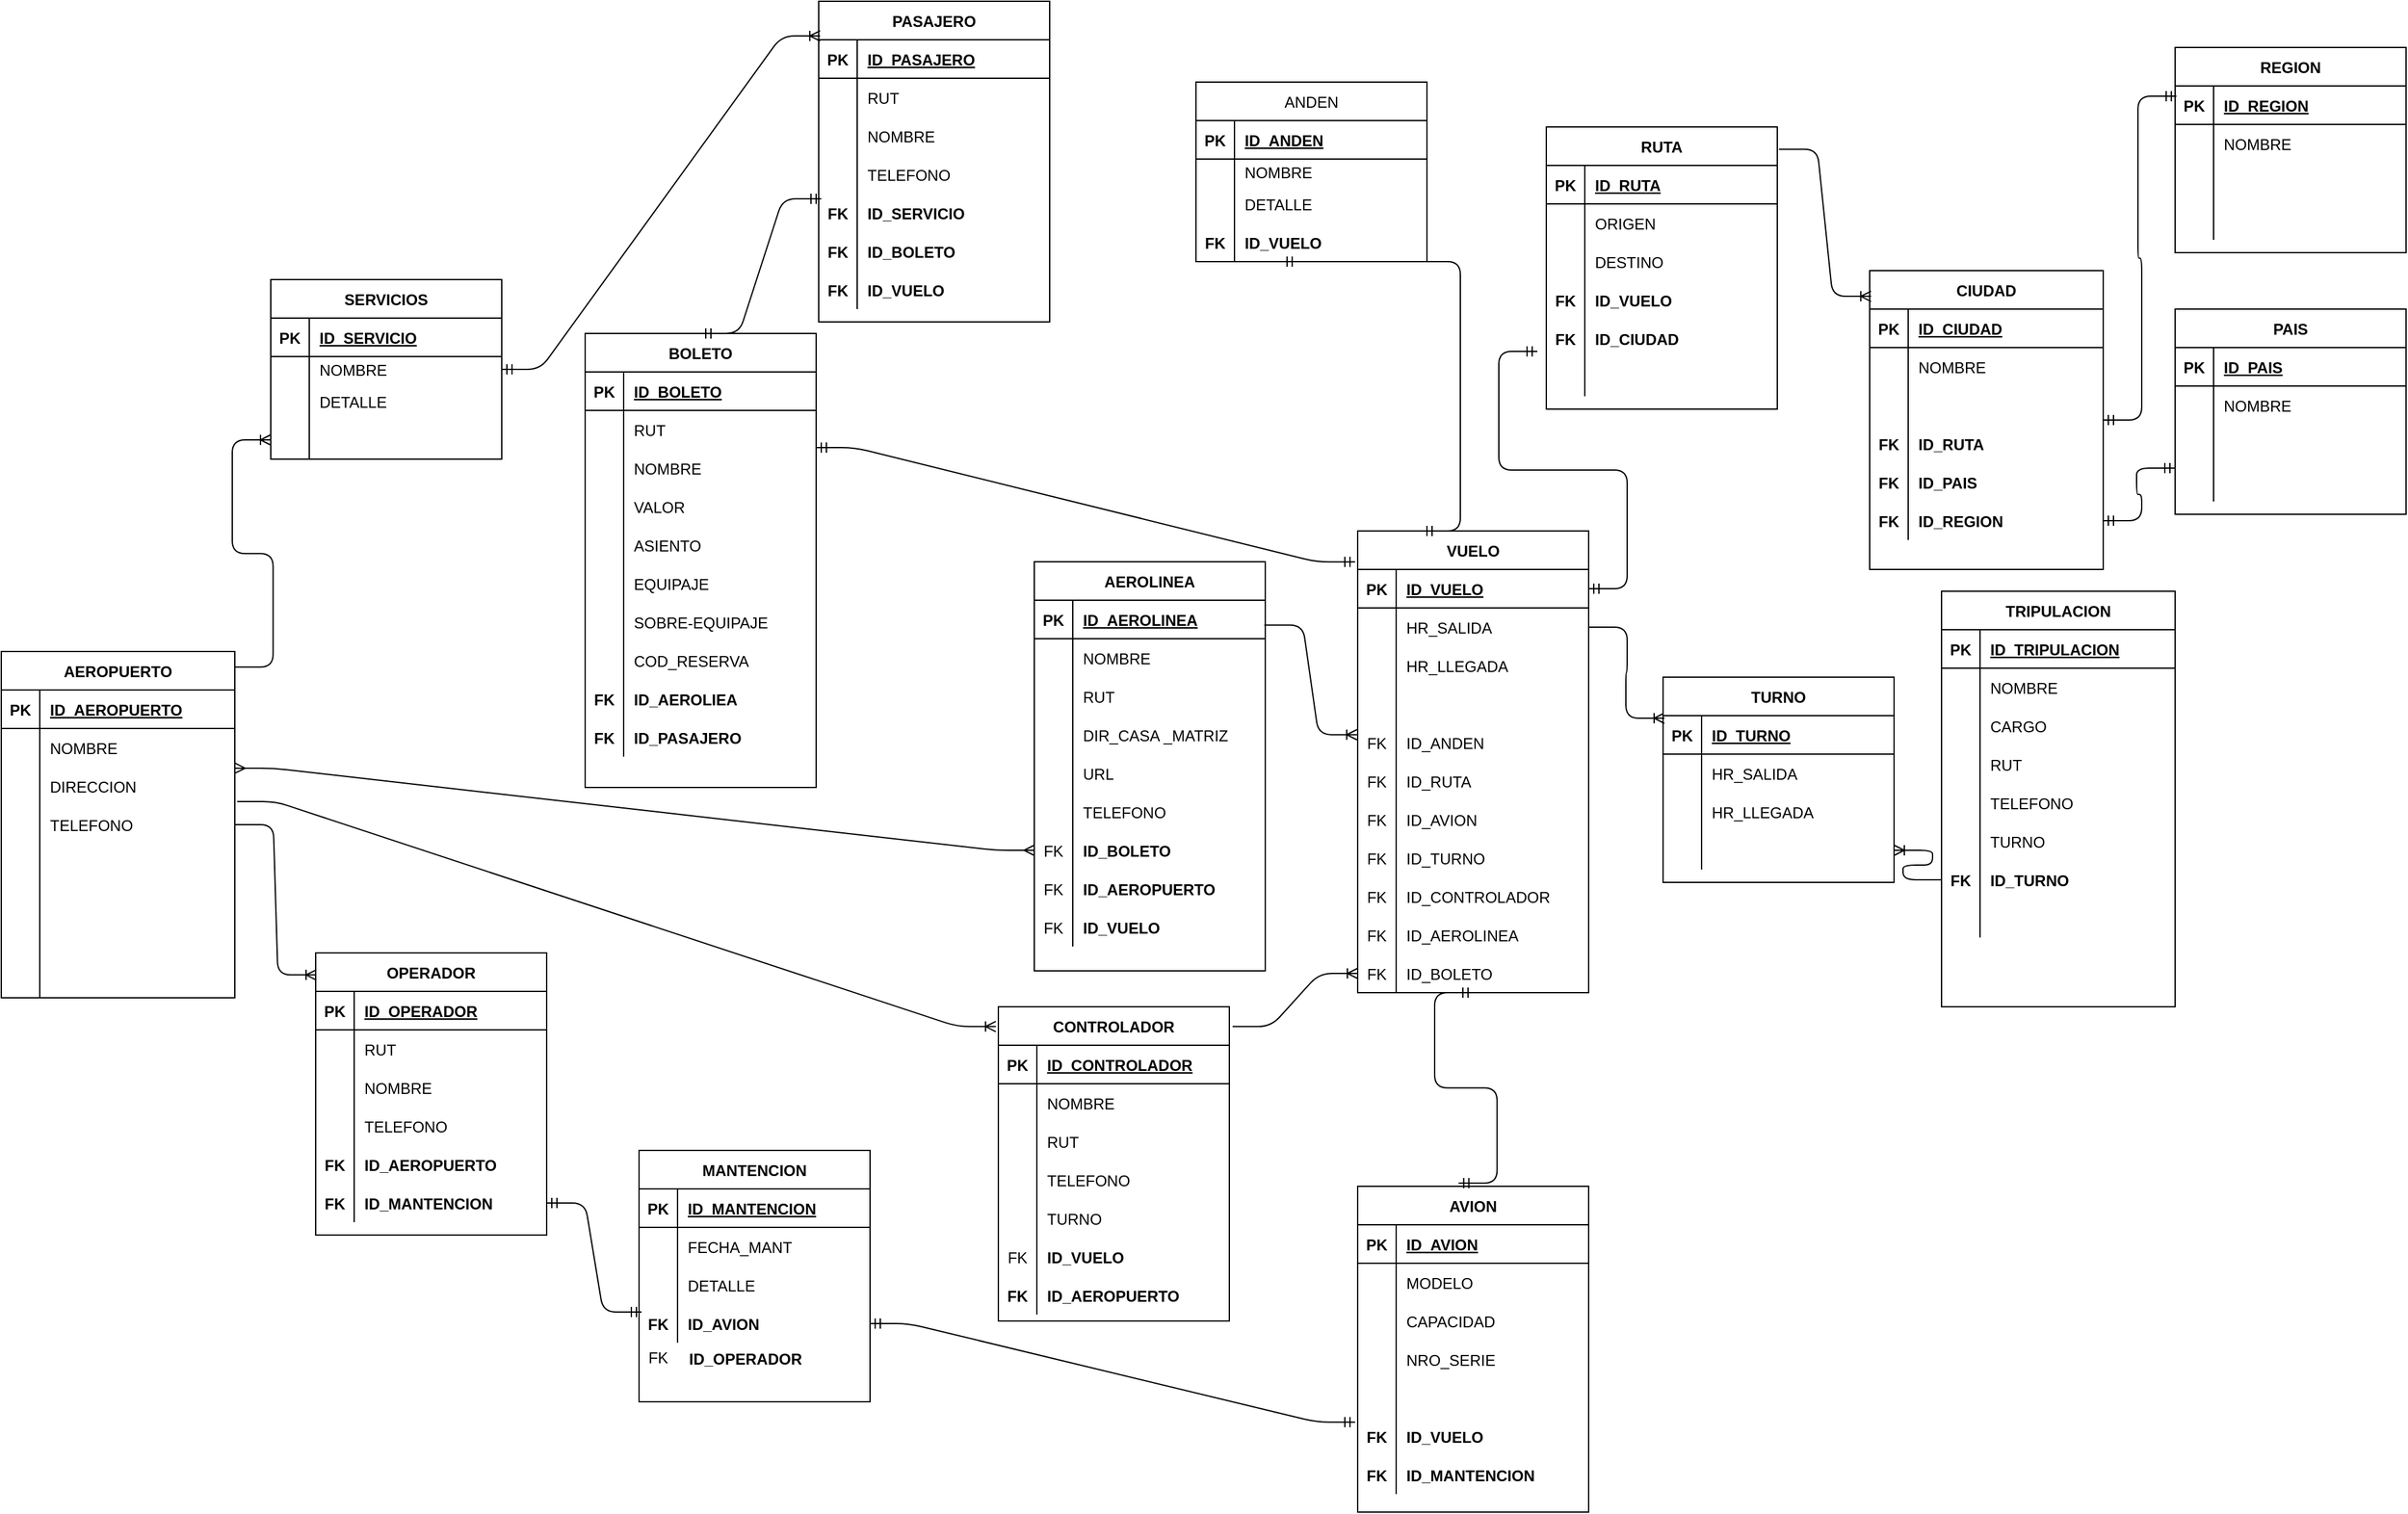 <mxfile version="14.9.6" type="device"><diagram id="C430zW5CyrfcI13vq6rX" name="Page-1"><mxGraphModel dx="846" dy="2455" grid="1" gridSize="7" guides="1" tooltips="1" connect="1" arrows="1" fold="1" page="1" pageScale="1" pageWidth="1200" pageHeight="1920" background="#FFFFFF" math="0" shadow="0"><root><mxCell id="0"/><mxCell id="1" parent="0"/><mxCell id="5I_ptpv-gUhhOY_M_EiB-1" value="AEROPUERTO" style="shape=table;startSize=30;container=1;collapsible=1;childLayout=tableLayout;fixedRows=1;rowLines=0;fontStyle=1;align=center;resizeLast=1;" parent="1" vertex="1"><mxGeometry x="63" y="311" width="182" height="270" as="geometry"/></mxCell><mxCell id="5I_ptpv-gUhhOY_M_EiB-2" value="" style="shape=partialRectangle;collapsible=0;dropTarget=0;pointerEvents=0;fillColor=none;top=0;left=0;bottom=1;right=0;points=[[0,0.5],[1,0.5]];portConstraint=eastwest;" parent="5I_ptpv-gUhhOY_M_EiB-1" vertex="1"><mxGeometry y="30" width="182" height="30" as="geometry"/></mxCell><mxCell id="5I_ptpv-gUhhOY_M_EiB-3" value="PK" style="shape=partialRectangle;connectable=0;fillColor=none;top=0;left=0;bottom=0;right=0;fontStyle=1;overflow=hidden;" parent="5I_ptpv-gUhhOY_M_EiB-2" vertex="1"><mxGeometry width="30" height="30" as="geometry"/></mxCell><mxCell id="5I_ptpv-gUhhOY_M_EiB-4" value="ID_AEROPUERTO" style="shape=partialRectangle;connectable=0;fillColor=none;top=0;left=0;bottom=0;right=0;align=left;spacingLeft=6;fontStyle=5;overflow=hidden;" parent="5I_ptpv-gUhhOY_M_EiB-2" vertex="1"><mxGeometry x="30" width="152" height="30" as="geometry"/></mxCell><mxCell id="5I_ptpv-gUhhOY_M_EiB-5" value="" style="shape=partialRectangle;collapsible=0;dropTarget=0;pointerEvents=0;fillColor=none;top=0;left=0;bottom=0;right=0;points=[[0,0.5],[1,0.5]];portConstraint=eastwest;" parent="5I_ptpv-gUhhOY_M_EiB-1" vertex="1"><mxGeometry y="60" width="182" height="30" as="geometry"/></mxCell><mxCell id="5I_ptpv-gUhhOY_M_EiB-6" value="" style="shape=partialRectangle;connectable=0;fillColor=none;top=0;left=0;bottom=0;right=0;editable=1;overflow=hidden;" parent="5I_ptpv-gUhhOY_M_EiB-5" vertex="1"><mxGeometry width="30" height="30" as="geometry"/></mxCell><mxCell id="5I_ptpv-gUhhOY_M_EiB-7" value="NOMBRE" style="shape=partialRectangle;connectable=0;fillColor=none;top=0;left=0;bottom=0;right=0;align=left;spacingLeft=6;overflow=hidden;" parent="5I_ptpv-gUhhOY_M_EiB-5" vertex="1"><mxGeometry x="30" width="152" height="30" as="geometry"/></mxCell><mxCell id="5I_ptpv-gUhhOY_M_EiB-8" value="" style="shape=partialRectangle;collapsible=0;dropTarget=0;pointerEvents=0;fillColor=none;top=0;left=0;bottom=0;right=0;points=[[0,0.5],[1,0.5]];portConstraint=eastwest;" parent="5I_ptpv-gUhhOY_M_EiB-1" vertex="1"><mxGeometry y="90" width="182" height="30" as="geometry"/></mxCell><mxCell id="5I_ptpv-gUhhOY_M_EiB-9" value="" style="shape=partialRectangle;connectable=0;fillColor=none;top=0;left=0;bottom=0;right=0;editable=1;overflow=hidden;" parent="5I_ptpv-gUhhOY_M_EiB-8" vertex="1"><mxGeometry width="30" height="30" as="geometry"/></mxCell><mxCell id="5I_ptpv-gUhhOY_M_EiB-10" value="DIRECCION" style="shape=partialRectangle;connectable=0;fillColor=none;top=0;left=0;bottom=0;right=0;align=left;spacingLeft=6;overflow=hidden;" parent="5I_ptpv-gUhhOY_M_EiB-8" vertex="1"><mxGeometry x="30" width="152" height="30" as="geometry"/></mxCell><mxCell id="5I_ptpv-gUhhOY_M_EiB-11" value="" style="shape=partialRectangle;collapsible=0;dropTarget=0;pointerEvents=0;fillColor=none;top=0;left=0;bottom=0;right=0;points=[[0,0.5],[1,0.5]];portConstraint=eastwest;" parent="5I_ptpv-gUhhOY_M_EiB-1" vertex="1"><mxGeometry y="120" width="182" height="30" as="geometry"/></mxCell><mxCell id="5I_ptpv-gUhhOY_M_EiB-12" value="" style="shape=partialRectangle;connectable=0;fillColor=none;top=0;left=0;bottom=0;right=0;editable=1;overflow=hidden;" parent="5I_ptpv-gUhhOY_M_EiB-11" vertex="1"><mxGeometry width="30" height="30" as="geometry"/></mxCell><mxCell id="5I_ptpv-gUhhOY_M_EiB-13" value="TELEFONO" style="shape=partialRectangle;connectable=0;fillColor=none;top=0;left=0;bottom=0;right=0;align=left;spacingLeft=6;overflow=hidden;" parent="5I_ptpv-gUhhOY_M_EiB-11" vertex="1"><mxGeometry x="30" width="152" height="30" as="geometry"/></mxCell><mxCell id="5I_ptpv-gUhhOY_M_EiB-107" value="" style="shape=partialRectangle;collapsible=0;dropTarget=0;pointerEvents=0;fillColor=none;top=0;left=0;bottom=0;right=0;points=[[0,0.5],[1,0.5]];portConstraint=eastwest;" parent="5I_ptpv-gUhhOY_M_EiB-1" vertex="1"><mxGeometry y="150" width="182" height="30" as="geometry"/></mxCell><mxCell id="5I_ptpv-gUhhOY_M_EiB-108" value="" style="shape=partialRectangle;connectable=0;fillColor=none;top=0;left=0;bottom=0;right=0;fontStyle=0;overflow=hidden;" parent="5I_ptpv-gUhhOY_M_EiB-107" vertex="1"><mxGeometry width="30" height="30" as="geometry"/></mxCell><mxCell id="5I_ptpv-gUhhOY_M_EiB-109" value="" style="shape=partialRectangle;connectable=0;fillColor=none;top=0;left=0;bottom=0;right=0;align=left;spacingLeft=6;fontStyle=0;overflow=hidden;" parent="5I_ptpv-gUhhOY_M_EiB-107" vertex="1"><mxGeometry x="30" width="152" height="30" as="geometry"/></mxCell><mxCell id="5I_ptpv-gUhhOY_M_EiB-111" value="" style="shape=partialRectangle;collapsible=0;dropTarget=0;pointerEvents=0;fillColor=none;top=0;left=0;bottom=0;right=0;points=[[0,0.5],[1,0.5]];portConstraint=eastwest;" parent="5I_ptpv-gUhhOY_M_EiB-1" vertex="1"><mxGeometry y="180" width="182" height="30" as="geometry"/></mxCell><mxCell id="5I_ptpv-gUhhOY_M_EiB-112" value="" style="shape=partialRectangle;connectable=0;fillColor=none;top=0;left=0;bottom=0;right=0;fontStyle=0;overflow=hidden;" parent="5I_ptpv-gUhhOY_M_EiB-111" vertex="1"><mxGeometry width="30" height="30" as="geometry"/></mxCell><mxCell id="5I_ptpv-gUhhOY_M_EiB-113" value="" style="shape=partialRectangle;connectable=0;fillColor=none;top=0;left=0;bottom=0;right=0;align=left;spacingLeft=6;fontStyle=0;overflow=hidden;" parent="5I_ptpv-gUhhOY_M_EiB-111" vertex="1"><mxGeometry x="30" width="152" height="30" as="geometry"/></mxCell><mxCell id="5I_ptpv-gUhhOY_M_EiB-121" value="" style="shape=partialRectangle;collapsible=0;dropTarget=0;pointerEvents=0;fillColor=none;top=0;left=0;bottom=0;right=0;points=[[0,0.5],[1,0.5]];portConstraint=eastwest;" parent="5I_ptpv-gUhhOY_M_EiB-1" vertex="1"><mxGeometry y="210" width="182" height="30" as="geometry"/></mxCell><mxCell id="5I_ptpv-gUhhOY_M_EiB-122" value="" style="shape=partialRectangle;connectable=0;fillColor=none;top=0;left=0;bottom=0;right=0;fontStyle=0;overflow=hidden;" parent="5I_ptpv-gUhhOY_M_EiB-121" vertex="1"><mxGeometry width="30" height="30" as="geometry"/></mxCell><mxCell id="5I_ptpv-gUhhOY_M_EiB-123" value="" style="shape=partialRectangle;connectable=0;fillColor=none;top=0;left=0;bottom=0;right=0;align=left;spacingLeft=6;fontStyle=0;overflow=hidden;" parent="5I_ptpv-gUhhOY_M_EiB-121" vertex="1"><mxGeometry x="30" width="152" height="30" as="geometry"/></mxCell><mxCell id="5I_ptpv-gUhhOY_M_EiB-471" value="" style="shape=partialRectangle;collapsible=0;dropTarget=0;pointerEvents=0;fillColor=none;top=0;left=0;bottom=0;right=0;points=[[0,0.5],[1,0.5]];portConstraint=eastwest;" parent="5I_ptpv-gUhhOY_M_EiB-1" vertex="1"><mxGeometry y="240" width="182" height="30" as="geometry"/></mxCell><mxCell id="5I_ptpv-gUhhOY_M_EiB-472" value="" style="shape=partialRectangle;connectable=0;fillColor=none;top=0;left=0;bottom=0;right=0;fontStyle=0;overflow=hidden;" parent="5I_ptpv-gUhhOY_M_EiB-471" vertex="1"><mxGeometry width="30" height="30" as="geometry"/></mxCell><mxCell id="5I_ptpv-gUhhOY_M_EiB-473" value="" style="shape=partialRectangle;connectable=0;fillColor=none;top=0;left=0;bottom=0;right=0;align=left;spacingLeft=6;fontStyle=0;overflow=hidden;" parent="5I_ptpv-gUhhOY_M_EiB-471" vertex="1"><mxGeometry x="30" width="152" height="30" as="geometry"/></mxCell><mxCell id="5I_ptpv-gUhhOY_M_EiB-15" value="AEROLINEA" style="shape=table;startSize=30;container=1;collapsible=1;childLayout=tableLayout;fixedRows=1;rowLines=0;fontStyle=1;align=center;resizeLast=1;" parent="1" vertex="1"><mxGeometry x="868" y="241" width="180" height="319" as="geometry"/></mxCell><mxCell id="5I_ptpv-gUhhOY_M_EiB-16" value="" style="shape=partialRectangle;collapsible=0;dropTarget=0;pointerEvents=0;fillColor=none;top=0;left=0;bottom=1;right=0;points=[[0,0.5],[1,0.5]];portConstraint=eastwest;" parent="5I_ptpv-gUhhOY_M_EiB-15" vertex="1"><mxGeometry y="30" width="180" height="30" as="geometry"/></mxCell><mxCell id="5I_ptpv-gUhhOY_M_EiB-17" value="PK" style="shape=partialRectangle;connectable=0;fillColor=none;top=0;left=0;bottom=0;right=0;fontStyle=1;overflow=hidden;" parent="5I_ptpv-gUhhOY_M_EiB-16" vertex="1"><mxGeometry width="30" height="30" as="geometry"/></mxCell><mxCell id="5I_ptpv-gUhhOY_M_EiB-18" value="ID_AEROLINEA" style="shape=partialRectangle;connectable=0;fillColor=none;top=0;left=0;bottom=0;right=0;align=left;spacingLeft=6;fontStyle=5;overflow=hidden;" parent="5I_ptpv-gUhhOY_M_EiB-16" vertex="1"><mxGeometry x="30" width="150" height="30" as="geometry"/></mxCell><mxCell id="5I_ptpv-gUhhOY_M_EiB-19" value="" style="shape=partialRectangle;collapsible=0;dropTarget=0;pointerEvents=0;fillColor=none;top=0;left=0;bottom=0;right=0;points=[[0,0.5],[1,0.5]];portConstraint=eastwest;" parent="5I_ptpv-gUhhOY_M_EiB-15" vertex="1"><mxGeometry y="60" width="180" height="30" as="geometry"/></mxCell><mxCell id="5I_ptpv-gUhhOY_M_EiB-20" value="" style="shape=partialRectangle;connectable=0;fillColor=none;top=0;left=0;bottom=0;right=0;editable=1;overflow=hidden;" parent="5I_ptpv-gUhhOY_M_EiB-19" vertex="1"><mxGeometry width="30" height="30" as="geometry"/></mxCell><mxCell id="5I_ptpv-gUhhOY_M_EiB-21" value="NOMBRE" style="shape=partialRectangle;connectable=0;fillColor=none;top=0;left=0;bottom=0;right=0;align=left;spacingLeft=6;overflow=hidden;" parent="5I_ptpv-gUhhOY_M_EiB-19" vertex="1"><mxGeometry x="30" width="150" height="30" as="geometry"/></mxCell><mxCell id="5I_ptpv-gUhhOY_M_EiB-22" value="" style="shape=partialRectangle;collapsible=0;dropTarget=0;pointerEvents=0;fillColor=none;top=0;left=0;bottom=0;right=0;points=[[0,0.5],[1,0.5]];portConstraint=eastwest;" parent="5I_ptpv-gUhhOY_M_EiB-15" vertex="1"><mxGeometry y="90" width="180" height="30" as="geometry"/></mxCell><mxCell id="5I_ptpv-gUhhOY_M_EiB-23" value="" style="shape=partialRectangle;connectable=0;fillColor=none;top=0;left=0;bottom=0;right=0;editable=1;overflow=hidden;" parent="5I_ptpv-gUhhOY_M_EiB-22" vertex="1"><mxGeometry width="30" height="30" as="geometry"/></mxCell><mxCell id="5I_ptpv-gUhhOY_M_EiB-24" value="RUT" style="shape=partialRectangle;connectable=0;fillColor=none;top=0;left=0;bottom=0;right=0;align=left;spacingLeft=6;overflow=hidden;" parent="5I_ptpv-gUhhOY_M_EiB-22" vertex="1"><mxGeometry x="30" width="150" height="30" as="geometry"/></mxCell><mxCell id="5I_ptpv-gUhhOY_M_EiB-25" value="" style="shape=partialRectangle;collapsible=0;dropTarget=0;pointerEvents=0;fillColor=none;top=0;left=0;bottom=0;right=0;points=[[0,0.5],[1,0.5]];portConstraint=eastwest;" parent="5I_ptpv-gUhhOY_M_EiB-15" vertex="1"><mxGeometry y="120" width="180" height="30" as="geometry"/></mxCell><mxCell id="5I_ptpv-gUhhOY_M_EiB-26" value="" style="shape=partialRectangle;connectable=0;fillColor=none;top=0;left=0;bottom=0;right=0;editable=1;overflow=hidden;" parent="5I_ptpv-gUhhOY_M_EiB-25" vertex="1"><mxGeometry width="30" height="30" as="geometry"/></mxCell><mxCell id="5I_ptpv-gUhhOY_M_EiB-27" value="DIR_CASA _MATRIZ" style="shape=partialRectangle;connectable=0;fillColor=none;top=0;left=0;bottom=0;right=0;align=left;spacingLeft=6;overflow=hidden;" parent="5I_ptpv-gUhhOY_M_EiB-25" vertex="1"><mxGeometry x="30" width="150" height="30" as="geometry"/></mxCell><mxCell id="5I_ptpv-gUhhOY_M_EiB-125" value="" style="shape=partialRectangle;collapsible=0;dropTarget=0;pointerEvents=0;fillColor=none;top=0;left=0;bottom=0;right=0;points=[[0,0.5],[1,0.5]];portConstraint=eastwest;" parent="5I_ptpv-gUhhOY_M_EiB-15" vertex="1"><mxGeometry y="150" width="180" height="30" as="geometry"/></mxCell><mxCell id="5I_ptpv-gUhhOY_M_EiB-126" value="" style="shape=partialRectangle;connectable=0;fillColor=none;top=0;left=0;bottom=0;right=0;editable=1;overflow=hidden;" parent="5I_ptpv-gUhhOY_M_EiB-125" vertex="1"><mxGeometry width="30" height="30" as="geometry"/></mxCell><mxCell id="5I_ptpv-gUhhOY_M_EiB-127" value="URL" style="shape=partialRectangle;connectable=0;fillColor=none;top=0;left=0;bottom=0;right=0;align=left;spacingLeft=6;overflow=hidden;" parent="5I_ptpv-gUhhOY_M_EiB-125" vertex="1"><mxGeometry x="30" width="150" height="30" as="geometry"/></mxCell><mxCell id="5I_ptpv-gUhhOY_M_EiB-133" value="" style="shape=partialRectangle;collapsible=0;dropTarget=0;pointerEvents=0;fillColor=none;top=0;left=0;bottom=0;right=0;points=[[0,0.5],[1,0.5]];portConstraint=eastwest;" parent="5I_ptpv-gUhhOY_M_EiB-15" vertex="1"><mxGeometry y="180" width="180" height="30" as="geometry"/></mxCell><mxCell id="5I_ptpv-gUhhOY_M_EiB-134" value="" style="shape=partialRectangle;connectable=0;fillColor=none;top=0;left=0;bottom=0;right=0;editable=1;overflow=hidden;" parent="5I_ptpv-gUhhOY_M_EiB-133" vertex="1"><mxGeometry width="30" height="30" as="geometry"/></mxCell><mxCell id="5I_ptpv-gUhhOY_M_EiB-135" value="TELEFONO" style="shape=partialRectangle;connectable=0;fillColor=none;top=0;left=0;bottom=0;right=0;align=left;spacingLeft=6;overflow=hidden;" parent="5I_ptpv-gUhhOY_M_EiB-133" vertex="1"><mxGeometry x="30" width="150" height="30" as="geometry"/></mxCell><mxCell id="5I_ptpv-gUhhOY_M_EiB-389" value="" style="shape=partialRectangle;collapsible=0;dropTarget=0;pointerEvents=0;fillColor=none;top=0;left=0;bottom=0;right=0;points=[[0,0.5],[1,0.5]];portConstraint=eastwest;" parent="5I_ptpv-gUhhOY_M_EiB-15" vertex="1"><mxGeometry y="210" width="180" height="30" as="geometry"/></mxCell><mxCell id="5I_ptpv-gUhhOY_M_EiB-390" value="FK" style="shape=partialRectangle;connectable=0;fillColor=none;top=0;left=0;bottom=0;right=0;fontStyle=0;overflow=hidden;" parent="5I_ptpv-gUhhOY_M_EiB-389" vertex="1"><mxGeometry width="30" height="30" as="geometry"/></mxCell><mxCell id="5I_ptpv-gUhhOY_M_EiB-391" value="ID_BOLETO" style="shape=partialRectangle;connectable=0;fillColor=none;top=0;left=0;bottom=0;right=0;align=left;spacingLeft=6;fontStyle=1;overflow=hidden;" parent="5I_ptpv-gUhhOY_M_EiB-389" vertex="1"><mxGeometry x="30" width="150" height="30" as="geometry"/></mxCell><mxCell id="5I_ptpv-gUhhOY_M_EiB-393" value="" style="shape=partialRectangle;collapsible=0;dropTarget=0;pointerEvents=0;fillColor=none;top=0;left=0;bottom=0;right=0;points=[[0,0.5],[1,0.5]];portConstraint=eastwest;" parent="5I_ptpv-gUhhOY_M_EiB-15" vertex="1"><mxGeometry y="240" width="180" height="30" as="geometry"/></mxCell><mxCell id="5I_ptpv-gUhhOY_M_EiB-394" value="FK" style="shape=partialRectangle;connectable=0;fillColor=none;top=0;left=0;bottom=0;right=0;fontStyle=0;overflow=hidden;" parent="5I_ptpv-gUhhOY_M_EiB-393" vertex="1"><mxGeometry width="30" height="30" as="geometry"/></mxCell><mxCell id="5I_ptpv-gUhhOY_M_EiB-395" value="ID_AEROPUERTO" style="shape=partialRectangle;connectable=0;fillColor=none;top=0;left=0;bottom=0;right=0;align=left;spacingLeft=6;fontStyle=1;overflow=hidden;" parent="5I_ptpv-gUhhOY_M_EiB-393" vertex="1"><mxGeometry x="30" width="150" height="30" as="geometry"/></mxCell><mxCell id="5I_ptpv-gUhhOY_M_EiB-397" value="" style="shape=partialRectangle;collapsible=0;dropTarget=0;pointerEvents=0;fillColor=none;top=0;left=0;bottom=0;right=0;points=[[0,0.5],[1,0.5]];portConstraint=eastwest;" parent="5I_ptpv-gUhhOY_M_EiB-15" vertex="1"><mxGeometry y="270" width="180" height="30" as="geometry"/></mxCell><mxCell id="5I_ptpv-gUhhOY_M_EiB-398" value="FK" style="shape=partialRectangle;connectable=0;fillColor=none;top=0;left=0;bottom=0;right=0;fontStyle=0;overflow=hidden;" parent="5I_ptpv-gUhhOY_M_EiB-397" vertex="1"><mxGeometry width="30" height="30" as="geometry"/></mxCell><mxCell id="5I_ptpv-gUhhOY_M_EiB-399" value="ID_VUELO" style="shape=partialRectangle;connectable=0;fillColor=none;top=0;left=0;bottom=0;right=0;align=left;spacingLeft=6;fontStyle=1;overflow=hidden;" parent="5I_ptpv-gUhhOY_M_EiB-397" vertex="1"><mxGeometry x="30" width="150" height="30" as="geometry"/></mxCell><mxCell id="5I_ptpv-gUhhOY_M_EiB-28" value="VUELO" style="shape=table;startSize=30;container=1;collapsible=1;childLayout=tableLayout;fixedRows=1;rowLines=0;fontStyle=1;align=center;resizeLast=1;" parent="1" vertex="1"><mxGeometry x="1120" y="217" width="180" height="360" as="geometry"/></mxCell><mxCell id="5I_ptpv-gUhhOY_M_EiB-29" value="" style="shape=partialRectangle;collapsible=0;dropTarget=0;pointerEvents=0;fillColor=none;top=0;left=0;bottom=1;right=0;points=[[0,0.5],[1,0.5]];portConstraint=eastwest;" parent="5I_ptpv-gUhhOY_M_EiB-28" vertex="1"><mxGeometry y="30" width="180" height="30" as="geometry"/></mxCell><mxCell id="5I_ptpv-gUhhOY_M_EiB-30" value="PK" style="shape=partialRectangle;connectable=0;fillColor=none;top=0;left=0;bottom=0;right=0;fontStyle=1;overflow=hidden;" parent="5I_ptpv-gUhhOY_M_EiB-29" vertex="1"><mxGeometry width="30" height="30" as="geometry"/></mxCell><mxCell id="5I_ptpv-gUhhOY_M_EiB-31" value="ID_VUELO" style="shape=partialRectangle;connectable=0;fillColor=none;top=0;left=0;bottom=0;right=0;align=left;spacingLeft=6;fontStyle=5;overflow=hidden;" parent="5I_ptpv-gUhhOY_M_EiB-29" vertex="1"><mxGeometry x="30" width="150" height="30" as="geometry"/></mxCell><mxCell id="5I_ptpv-gUhhOY_M_EiB-35" value="" style="shape=partialRectangle;collapsible=0;dropTarget=0;pointerEvents=0;fillColor=none;top=0;left=0;bottom=0;right=0;points=[[0,0.5],[1,0.5]];portConstraint=eastwest;" parent="5I_ptpv-gUhhOY_M_EiB-28" vertex="1"><mxGeometry y="60" width="180" height="30" as="geometry"/></mxCell><mxCell id="5I_ptpv-gUhhOY_M_EiB-36" value="" style="shape=partialRectangle;connectable=0;fillColor=none;top=0;left=0;bottom=0;right=0;editable=1;overflow=hidden;" parent="5I_ptpv-gUhhOY_M_EiB-35" vertex="1"><mxGeometry width="30" height="30" as="geometry"/></mxCell><mxCell id="5I_ptpv-gUhhOY_M_EiB-37" value="HR_SALIDA" style="shape=partialRectangle;connectable=0;fillColor=none;top=0;left=0;bottom=0;right=0;align=left;spacingLeft=6;overflow=hidden;" parent="5I_ptpv-gUhhOY_M_EiB-35" vertex="1"><mxGeometry x="30" width="150" height="30" as="geometry"/></mxCell><mxCell id="5I_ptpv-gUhhOY_M_EiB-38" value="" style="shape=partialRectangle;collapsible=0;dropTarget=0;pointerEvents=0;fillColor=none;top=0;left=0;bottom=0;right=0;points=[[0,0.5],[1,0.5]];portConstraint=eastwest;" parent="5I_ptpv-gUhhOY_M_EiB-28" vertex="1"><mxGeometry y="90" width="180" height="30" as="geometry"/></mxCell><mxCell id="5I_ptpv-gUhhOY_M_EiB-39" value="" style="shape=partialRectangle;connectable=0;fillColor=none;top=0;left=0;bottom=0;right=0;editable=1;overflow=hidden;" parent="5I_ptpv-gUhhOY_M_EiB-38" vertex="1"><mxGeometry width="30" height="30" as="geometry"/></mxCell><mxCell id="5I_ptpv-gUhhOY_M_EiB-40" value="HR_LLEGADA" style="shape=partialRectangle;connectable=0;fillColor=none;top=0;left=0;bottom=0;right=0;align=left;spacingLeft=6;overflow=hidden;" parent="5I_ptpv-gUhhOY_M_EiB-38" vertex="1"><mxGeometry x="30" width="150" height="30" as="geometry"/></mxCell><mxCell id="5I_ptpv-gUhhOY_M_EiB-348" value="" style="shape=partialRectangle;collapsible=0;dropTarget=0;pointerEvents=0;fillColor=none;top=0;left=0;bottom=0;right=0;points=[[0,0.5],[1,0.5]];portConstraint=eastwest;" parent="5I_ptpv-gUhhOY_M_EiB-28" vertex="1"><mxGeometry y="120" width="180" height="30" as="geometry"/></mxCell><mxCell id="5I_ptpv-gUhhOY_M_EiB-349" value="" style="shape=partialRectangle;connectable=0;fillColor=none;top=0;left=0;bottom=0;right=0;editable=1;overflow=hidden;" parent="5I_ptpv-gUhhOY_M_EiB-348" vertex="1"><mxGeometry width="30" height="30" as="geometry"/></mxCell><mxCell id="5I_ptpv-gUhhOY_M_EiB-350" value="" style="shape=partialRectangle;connectable=0;fillColor=none;top=0;left=0;bottom=0;right=0;align=left;spacingLeft=6;overflow=hidden;" parent="5I_ptpv-gUhhOY_M_EiB-348" vertex="1"><mxGeometry x="30" width="150" height="30" as="geometry"/></mxCell><mxCell id="qzRQNyJ8ol-j-7EyDm6r-78" value="" style="shape=partialRectangle;collapsible=0;dropTarget=0;pointerEvents=0;fillColor=none;top=0;left=0;bottom=0;right=0;points=[[0,0.5],[1,0.5]];portConstraint=eastwest;fontColor=#000000;strokeColor=#000000;" vertex="1" parent="5I_ptpv-gUhhOY_M_EiB-28"><mxGeometry y="150" width="180" height="30" as="geometry"/></mxCell><mxCell id="qzRQNyJ8ol-j-7EyDm6r-79" value="FK" style="shape=partialRectangle;connectable=0;fillColor=none;top=0;left=0;bottom=0;right=0;fontStyle=0;overflow=hidden;" vertex="1" parent="qzRQNyJ8ol-j-7EyDm6r-78"><mxGeometry width="30" height="30" as="geometry"/></mxCell><mxCell id="qzRQNyJ8ol-j-7EyDm6r-80" value="ID_ANDEN" style="shape=partialRectangle;connectable=0;fillColor=none;top=0;left=0;bottom=0;right=0;align=left;spacingLeft=6;fontStyle=0;overflow=hidden;" vertex="1" parent="qzRQNyJ8ol-j-7EyDm6r-78"><mxGeometry x="30" width="150" height="30" as="geometry"/></mxCell><mxCell id="5I_ptpv-gUhhOY_M_EiB-438" value="" style="shape=partialRectangle;collapsible=0;dropTarget=0;pointerEvents=0;fillColor=none;top=0;left=0;bottom=0;right=0;points=[[0,0.5],[1,0.5]];portConstraint=eastwest;" parent="5I_ptpv-gUhhOY_M_EiB-28" vertex="1"><mxGeometry y="180" width="180" height="30" as="geometry"/></mxCell><mxCell id="5I_ptpv-gUhhOY_M_EiB-439" value="FK" style="shape=partialRectangle;connectable=0;fillColor=none;top=0;left=0;bottom=0;right=0;fontStyle=0;overflow=hidden;" parent="5I_ptpv-gUhhOY_M_EiB-438" vertex="1"><mxGeometry width="30" height="30" as="geometry"/></mxCell><mxCell id="5I_ptpv-gUhhOY_M_EiB-440" value="ID_RUTA" style="shape=partialRectangle;connectable=0;fillColor=none;top=0;left=0;bottom=0;right=0;align=left;spacingLeft=6;fontStyle=0;overflow=hidden;" parent="5I_ptpv-gUhhOY_M_EiB-438" vertex="1"><mxGeometry x="30" width="150" height="30" as="geometry"/></mxCell><mxCell id="5I_ptpv-gUhhOY_M_EiB-361" value="" style="shape=partialRectangle;collapsible=0;dropTarget=0;pointerEvents=0;fillColor=none;top=0;left=0;bottom=0;right=0;points=[[0,0.5],[1,0.5]];portConstraint=eastwest;" parent="5I_ptpv-gUhhOY_M_EiB-28" vertex="1"><mxGeometry y="210" width="180" height="30" as="geometry"/></mxCell><mxCell id="5I_ptpv-gUhhOY_M_EiB-362" value="FK" style="shape=partialRectangle;connectable=0;fillColor=none;top=0;left=0;bottom=0;right=0;fontStyle=0;overflow=hidden;" parent="5I_ptpv-gUhhOY_M_EiB-361" vertex="1"><mxGeometry width="30" height="30" as="geometry"/></mxCell><mxCell id="5I_ptpv-gUhhOY_M_EiB-363" value="ID_AVION" style="shape=partialRectangle;connectable=0;fillColor=none;top=0;left=0;bottom=0;right=0;align=left;spacingLeft=6;fontStyle=0;overflow=hidden;" parent="5I_ptpv-gUhhOY_M_EiB-361" vertex="1"><mxGeometry x="30" width="150" height="30" as="geometry"/></mxCell><mxCell id="5I_ptpv-gUhhOY_M_EiB-365" value="" style="shape=partialRectangle;collapsible=0;dropTarget=0;pointerEvents=0;fillColor=none;top=0;left=0;bottom=0;right=0;points=[[0,0.5],[1,0.5]];portConstraint=eastwest;" parent="5I_ptpv-gUhhOY_M_EiB-28" vertex="1"><mxGeometry y="240" width="180" height="30" as="geometry"/></mxCell><mxCell id="5I_ptpv-gUhhOY_M_EiB-366" value="FK" style="shape=partialRectangle;connectable=0;fillColor=none;top=0;left=0;bottom=0;right=0;fontStyle=0;overflow=hidden;" parent="5I_ptpv-gUhhOY_M_EiB-365" vertex="1"><mxGeometry width="30" height="30" as="geometry"/></mxCell><mxCell id="5I_ptpv-gUhhOY_M_EiB-367" value="ID_TURNO" style="shape=partialRectangle;connectable=0;fillColor=none;top=0;left=0;bottom=0;right=0;align=left;spacingLeft=6;fontStyle=0;overflow=hidden;" parent="5I_ptpv-gUhhOY_M_EiB-365" vertex="1"><mxGeometry x="30" width="150" height="30" as="geometry"/></mxCell><mxCell id="5I_ptpv-gUhhOY_M_EiB-369" value="" style="shape=partialRectangle;collapsible=0;dropTarget=0;pointerEvents=0;fillColor=none;top=0;left=0;bottom=0;right=0;points=[[0,0.5],[1,0.5]];portConstraint=eastwest;" parent="5I_ptpv-gUhhOY_M_EiB-28" vertex="1"><mxGeometry y="270" width="180" height="30" as="geometry"/></mxCell><mxCell id="5I_ptpv-gUhhOY_M_EiB-370" value="FK" style="shape=partialRectangle;connectable=0;fillColor=none;top=0;left=0;bottom=0;right=0;fontStyle=0;overflow=hidden;" parent="5I_ptpv-gUhhOY_M_EiB-369" vertex="1"><mxGeometry width="30" height="30" as="geometry"/></mxCell><mxCell id="5I_ptpv-gUhhOY_M_EiB-371" value="ID_CONTROLADOR" style="shape=partialRectangle;connectable=0;fillColor=none;top=0;left=0;bottom=0;right=0;align=left;spacingLeft=6;fontStyle=0;overflow=hidden;" parent="5I_ptpv-gUhhOY_M_EiB-369" vertex="1"><mxGeometry x="30" width="150" height="30" as="geometry"/></mxCell><mxCell id="5I_ptpv-gUhhOY_M_EiB-373" value="" style="shape=partialRectangle;collapsible=0;dropTarget=0;pointerEvents=0;fillColor=none;top=0;left=0;bottom=0;right=0;points=[[0,0.5],[1,0.5]];portConstraint=eastwest;" parent="5I_ptpv-gUhhOY_M_EiB-28" vertex="1"><mxGeometry y="300" width="180" height="30" as="geometry"/></mxCell><mxCell id="5I_ptpv-gUhhOY_M_EiB-374" value="FK" style="shape=partialRectangle;connectable=0;fillColor=none;top=0;left=0;bottom=0;right=0;fontStyle=0;overflow=hidden;" parent="5I_ptpv-gUhhOY_M_EiB-373" vertex="1"><mxGeometry width="30" height="30" as="geometry"/></mxCell><mxCell id="5I_ptpv-gUhhOY_M_EiB-375" value="ID_AEROLINEA" style="shape=partialRectangle;connectable=0;fillColor=none;top=0;left=0;bottom=0;right=0;align=left;spacingLeft=6;fontStyle=0;overflow=hidden;" parent="5I_ptpv-gUhhOY_M_EiB-373" vertex="1"><mxGeometry x="30" width="150" height="30" as="geometry"/></mxCell><mxCell id="5I_ptpv-gUhhOY_M_EiB-377" value="" style="shape=partialRectangle;collapsible=0;dropTarget=0;pointerEvents=0;fillColor=none;top=0;left=0;bottom=0;right=0;points=[[0,0.5],[1,0.5]];portConstraint=eastwest;" parent="5I_ptpv-gUhhOY_M_EiB-28" vertex="1"><mxGeometry y="330" width="180" height="30" as="geometry"/></mxCell><mxCell id="5I_ptpv-gUhhOY_M_EiB-378" value="FK" style="shape=partialRectangle;connectable=0;fillColor=none;top=0;left=0;bottom=0;right=0;fontStyle=0;overflow=hidden;" parent="5I_ptpv-gUhhOY_M_EiB-377" vertex="1"><mxGeometry width="30" height="30" as="geometry"/></mxCell><mxCell id="5I_ptpv-gUhhOY_M_EiB-379" value="ID_BOLETO" style="shape=partialRectangle;connectable=0;fillColor=none;top=0;left=0;bottom=0;right=0;align=left;spacingLeft=6;fontStyle=0;overflow=hidden;" parent="5I_ptpv-gUhhOY_M_EiB-377" vertex="1"><mxGeometry x="30" width="150" height="30" as="geometry"/></mxCell><mxCell id="5I_ptpv-gUhhOY_M_EiB-41" value="PASAJERO" style="shape=table;startSize=30;container=1;collapsible=1;childLayout=tableLayout;fixedRows=1;rowLines=0;fontStyle=1;align=center;resizeLast=1;" parent="1" vertex="1"><mxGeometry x="700" y="-196" width="180" height="250" as="geometry"/></mxCell><mxCell id="5I_ptpv-gUhhOY_M_EiB-42" value="" style="shape=partialRectangle;collapsible=0;dropTarget=0;pointerEvents=0;fillColor=none;top=0;left=0;bottom=1;right=0;points=[[0,0.5],[1,0.5]];portConstraint=eastwest;" parent="5I_ptpv-gUhhOY_M_EiB-41" vertex="1"><mxGeometry y="30" width="180" height="30" as="geometry"/></mxCell><mxCell id="5I_ptpv-gUhhOY_M_EiB-43" value="PK" style="shape=partialRectangle;connectable=0;fillColor=none;top=0;left=0;bottom=0;right=0;fontStyle=1;overflow=hidden;" parent="5I_ptpv-gUhhOY_M_EiB-42" vertex="1"><mxGeometry width="30" height="30" as="geometry"/></mxCell><mxCell id="5I_ptpv-gUhhOY_M_EiB-44" value="ID_PASAJERO" style="shape=partialRectangle;connectable=0;fillColor=none;top=0;left=0;bottom=0;right=0;align=left;spacingLeft=6;fontStyle=5;overflow=hidden;" parent="5I_ptpv-gUhhOY_M_EiB-42" vertex="1"><mxGeometry x="30" width="150" height="30" as="geometry"/></mxCell><mxCell id="5I_ptpv-gUhhOY_M_EiB-45" value="" style="shape=partialRectangle;collapsible=0;dropTarget=0;pointerEvents=0;fillColor=none;top=0;left=0;bottom=0;right=0;points=[[0,0.5],[1,0.5]];portConstraint=eastwest;" parent="5I_ptpv-gUhhOY_M_EiB-41" vertex="1"><mxGeometry y="60" width="180" height="30" as="geometry"/></mxCell><mxCell id="5I_ptpv-gUhhOY_M_EiB-46" value="" style="shape=partialRectangle;connectable=0;fillColor=none;top=0;left=0;bottom=0;right=0;editable=1;overflow=hidden;" parent="5I_ptpv-gUhhOY_M_EiB-45" vertex="1"><mxGeometry width="30" height="30" as="geometry"/></mxCell><mxCell id="5I_ptpv-gUhhOY_M_EiB-47" value="RUT " style="shape=partialRectangle;connectable=0;fillColor=none;top=0;left=0;bottom=0;right=0;align=left;spacingLeft=6;overflow=hidden;" parent="5I_ptpv-gUhhOY_M_EiB-45" vertex="1"><mxGeometry x="30" width="150" height="30" as="geometry"/></mxCell><mxCell id="5I_ptpv-gUhhOY_M_EiB-48" value="" style="shape=partialRectangle;collapsible=0;dropTarget=0;pointerEvents=0;fillColor=none;top=0;left=0;bottom=0;right=0;points=[[0,0.5],[1,0.5]];portConstraint=eastwest;" parent="5I_ptpv-gUhhOY_M_EiB-41" vertex="1"><mxGeometry y="90" width="180" height="30" as="geometry"/></mxCell><mxCell id="5I_ptpv-gUhhOY_M_EiB-49" value="" style="shape=partialRectangle;connectable=0;fillColor=none;top=0;left=0;bottom=0;right=0;editable=1;overflow=hidden;" parent="5I_ptpv-gUhhOY_M_EiB-48" vertex="1"><mxGeometry width="30" height="30" as="geometry"/></mxCell><mxCell id="5I_ptpv-gUhhOY_M_EiB-50" value="NOMBRE" style="shape=partialRectangle;connectable=0;fillColor=none;top=0;left=0;bottom=0;right=0;align=left;spacingLeft=6;overflow=hidden;" parent="5I_ptpv-gUhhOY_M_EiB-48" vertex="1"><mxGeometry x="30" width="150" height="30" as="geometry"/></mxCell><mxCell id="5I_ptpv-gUhhOY_M_EiB-51" value="" style="shape=partialRectangle;collapsible=0;dropTarget=0;pointerEvents=0;fillColor=none;top=0;left=0;bottom=0;right=0;points=[[0,0.5],[1,0.5]];portConstraint=eastwest;" parent="5I_ptpv-gUhhOY_M_EiB-41" vertex="1"><mxGeometry y="120" width="180" height="30" as="geometry"/></mxCell><mxCell id="5I_ptpv-gUhhOY_M_EiB-52" value="" style="shape=partialRectangle;connectable=0;fillColor=none;top=0;left=0;bottom=0;right=0;editable=1;overflow=hidden;" parent="5I_ptpv-gUhhOY_M_EiB-51" vertex="1"><mxGeometry width="30" height="30" as="geometry"/></mxCell><mxCell id="5I_ptpv-gUhhOY_M_EiB-53" value="TELEFONO" style="shape=partialRectangle;connectable=0;fillColor=none;top=0;left=0;bottom=0;right=0;align=left;spacingLeft=6;overflow=hidden;" parent="5I_ptpv-gUhhOY_M_EiB-51" vertex="1"><mxGeometry x="30" width="150" height="30" as="geometry"/></mxCell><mxCell id="5I_ptpv-gUhhOY_M_EiB-426" value="" style="shape=partialRectangle;collapsible=0;dropTarget=0;pointerEvents=0;fillColor=none;top=0;left=0;bottom=0;right=0;points=[[0,0.5],[1,0.5]];portConstraint=eastwest;" parent="5I_ptpv-gUhhOY_M_EiB-41" vertex="1"><mxGeometry y="150" width="180" height="30" as="geometry"/></mxCell><mxCell id="5I_ptpv-gUhhOY_M_EiB-427" value="FK" style="shape=partialRectangle;connectable=0;fillColor=none;top=0;left=0;bottom=0;right=0;fontStyle=1;overflow=hidden;" parent="5I_ptpv-gUhhOY_M_EiB-426" vertex="1"><mxGeometry width="30" height="30" as="geometry"/></mxCell><mxCell id="5I_ptpv-gUhhOY_M_EiB-428" value="ID_SERVICIO" style="shape=partialRectangle;connectable=0;fillColor=none;top=0;left=0;bottom=0;right=0;align=left;spacingLeft=6;fontStyle=1;overflow=hidden;" parent="5I_ptpv-gUhhOY_M_EiB-426" vertex="1"><mxGeometry x="30" width="150" height="30" as="geometry"/></mxCell><mxCell id="5I_ptpv-gUhhOY_M_EiB-430" value="" style="shape=partialRectangle;collapsible=0;dropTarget=0;pointerEvents=0;fillColor=none;top=0;left=0;bottom=0;right=0;points=[[0,0.5],[1,0.5]];portConstraint=eastwest;" parent="5I_ptpv-gUhhOY_M_EiB-41" vertex="1"><mxGeometry y="180" width="180" height="30" as="geometry"/></mxCell><mxCell id="5I_ptpv-gUhhOY_M_EiB-431" value="FK" style="shape=partialRectangle;connectable=0;fillColor=none;top=0;left=0;bottom=0;right=0;fontStyle=1;overflow=hidden;" parent="5I_ptpv-gUhhOY_M_EiB-430" vertex="1"><mxGeometry width="30" height="30" as="geometry"/></mxCell><mxCell id="5I_ptpv-gUhhOY_M_EiB-432" value="ID_BOLETO" style="shape=partialRectangle;connectable=0;fillColor=none;top=0;left=0;bottom=0;right=0;align=left;spacingLeft=6;fontStyle=1;overflow=hidden;" parent="5I_ptpv-gUhhOY_M_EiB-430" vertex="1"><mxGeometry x="30" width="150" height="30" as="geometry"/></mxCell><mxCell id="5I_ptpv-gUhhOY_M_EiB-434" value="" style="shape=partialRectangle;collapsible=0;dropTarget=0;pointerEvents=0;fillColor=none;top=0;left=0;bottom=0;right=0;points=[[0,0.5],[1,0.5]];portConstraint=eastwest;" parent="5I_ptpv-gUhhOY_M_EiB-41" vertex="1"><mxGeometry y="210" width="180" height="30" as="geometry"/></mxCell><mxCell id="5I_ptpv-gUhhOY_M_EiB-435" value="FK" style="shape=partialRectangle;connectable=0;fillColor=none;top=0;left=0;bottom=0;right=0;fontStyle=1;overflow=hidden;" parent="5I_ptpv-gUhhOY_M_EiB-434" vertex="1"><mxGeometry width="30" height="30" as="geometry"/></mxCell><mxCell id="5I_ptpv-gUhhOY_M_EiB-436" value="ID_VUELO" style="shape=partialRectangle;connectable=0;fillColor=none;top=0;left=0;bottom=0;right=0;align=left;spacingLeft=6;fontStyle=1;overflow=hidden;" parent="5I_ptpv-gUhhOY_M_EiB-434" vertex="1"><mxGeometry x="30" width="150" height="30" as="geometry"/></mxCell><mxCell id="5I_ptpv-gUhhOY_M_EiB-54" value="BOLETO" style="shape=table;startSize=30;container=1;collapsible=1;childLayout=tableLayout;fixedRows=1;rowLines=0;fontStyle=1;align=center;resizeLast=1;" parent="1" vertex="1"><mxGeometry x="518" y="63" width="180" height="354" as="geometry"/></mxCell><mxCell id="5I_ptpv-gUhhOY_M_EiB-55" value="" style="shape=partialRectangle;collapsible=0;dropTarget=0;pointerEvents=0;fillColor=none;top=0;left=0;bottom=1;right=0;points=[[0,0.5],[1,0.5]];portConstraint=eastwest;" parent="5I_ptpv-gUhhOY_M_EiB-54" vertex="1"><mxGeometry y="30" width="180" height="30" as="geometry"/></mxCell><mxCell id="5I_ptpv-gUhhOY_M_EiB-56" value="PK" style="shape=partialRectangle;connectable=0;fillColor=none;top=0;left=0;bottom=0;right=0;fontStyle=1;overflow=hidden;" parent="5I_ptpv-gUhhOY_M_EiB-55" vertex="1"><mxGeometry width="30" height="30" as="geometry"/></mxCell><mxCell id="5I_ptpv-gUhhOY_M_EiB-57" value="ID_BOLETO" style="shape=partialRectangle;connectable=0;fillColor=none;top=0;left=0;bottom=0;right=0;align=left;spacingLeft=6;fontStyle=5;overflow=hidden;" parent="5I_ptpv-gUhhOY_M_EiB-55" vertex="1"><mxGeometry x="30" width="150" height="30" as="geometry"/></mxCell><mxCell id="5I_ptpv-gUhhOY_M_EiB-58" value="" style="shape=partialRectangle;collapsible=0;dropTarget=0;pointerEvents=0;fillColor=none;top=0;left=0;bottom=0;right=0;points=[[0,0.5],[1,0.5]];portConstraint=eastwest;" parent="5I_ptpv-gUhhOY_M_EiB-54" vertex="1"><mxGeometry y="60" width="180" height="30" as="geometry"/></mxCell><mxCell id="5I_ptpv-gUhhOY_M_EiB-59" value="" style="shape=partialRectangle;connectable=0;fillColor=none;top=0;left=0;bottom=0;right=0;editable=1;overflow=hidden;" parent="5I_ptpv-gUhhOY_M_EiB-58" vertex="1"><mxGeometry width="30" height="30" as="geometry"/></mxCell><mxCell id="5I_ptpv-gUhhOY_M_EiB-60" value="RUT" style="shape=partialRectangle;connectable=0;fillColor=none;top=0;left=0;bottom=0;right=0;align=left;spacingLeft=6;overflow=hidden;" parent="5I_ptpv-gUhhOY_M_EiB-58" vertex="1"><mxGeometry x="30" width="150" height="30" as="geometry"/></mxCell><mxCell id="5I_ptpv-gUhhOY_M_EiB-61" value="" style="shape=partialRectangle;collapsible=0;dropTarget=0;pointerEvents=0;fillColor=none;top=0;left=0;bottom=0;right=0;points=[[0,0.5],[1,0.5]];portConstraint=eastwest;" parent="5I_ptpv-gUhhOY_M_EiB-54" vertex="1"><mxGeometry y="90" width="180" height="30" as="geometry"/></mxCell><mxCell id="5I_ptpv-gUhhOY_M_EiB-62" value="" style="shape=partialRectangle;connectable=0;fillColor=none;top=0;left=0;bottom=0;right=0;editable=1;overflow=hidden;" parent="5I_ptpv-gUhhOY_M_EiB-61" vertex="1"><mxGeometry width="30" height="30" as="geometry"/></mxCell><mxCell id="5I_ptpv-gUhhOY_M_EiB-63" value="NOMBRE" style="shape=partialRectangle;connectable=0;fillColor=none;top=0;left=0;bottom=0;right=0;align=left;spacingLeft=6;overflow=hidden;" parent="5I_ptpv-gUhhOY_M_EiB-61" vertex="1"><mxGeometry x="30" width="150" height="30" as="geometry"/></mxCell><mxCell id="5I_ptpv-gUhhOY_M_EiB-64" value="" style="shape=partialRectangle;collapsible=0;dropTarget=0;pointerEvents=0;fillColor=none;top=0;left=0;bottom=0;right=0;points=[[0,0.5],[1,0.5]];portConstraint=eastwest;" parent="5I_ptpv-gUhhOY_M_EiB-54" vertex="1"><mxGeometry y="120" width="180" height="30" as="geometry"/></mxCell><mxCell id="5I_ptpv-gUhhOY_M_EiB-65" value="" style="shape=partialRectangle;connectable=0;fillColor=none;top=0;left=0;bottom=0;right=0;editable=1;overflow=hidden;" parent="5I_ptpv-gUhhOY_M_EiB-64" vertex="1"><mxGeometry width="30" height="30" as="geometry"/></mxCell><mxCell id="5I_ptpv-gUhhOY_M_EiB-66" value="VALOR" style="shape=partialRectangle;connectable=0;fillColor=none;top=0;left=0;bottom=0;right=0;align=left;spacingLeft=6;overflow=hidden;" parent="5I_ptpv-gUhhOY_M_EiB-64" vertex="1"><mxGeometry x="30" width="150" height="30" as="geometry"/></mxCell><mxCell id="5I_ptpv-gUhhOY_M_EiB-137" value="" style="shape=partialRectangle;collapsible=0;dropTarget=0;pointerEvents=0;fillColor=none;top=0;left=0;bottom=0;right=0;points=[[0,0.5],[1,0.5]];portConstraint=eastwest;" parent="5I_ptpv-gUhhOY_M_EiB-54" vertex="1"><mxGeometry y="150" width="180" height="30" as="geometry"/></mxCell><mxCell id="5I_ptpv-gUhhOY_M_EiB-138" value="" style="shape=partialRectangle;connectable=0;fillColor=none;top=0;left=0;bottom=0;right=0;editable=1;overflow=hidden;" parent="5I_ptpv-gUhhOY_M_EiB-137" vertex="1"><mxGeometry width="30" height="30" as="geometry"/></mxCell><mxCell id="5I_ptpv-gUhhOY_M_EiB-139" value="ASIENTO" style="shape=partialRectangle;connectable=0;fillColor=none;top=0;left=0;bottom=0;right=0;align=left;spacingLeft=6;overflow=hidden;" parent="5I_ptpv-gUhhOY_M_EiB-137" vertex="1"><mxGeometry x="30" width="150" height="30" as="geometry"/></mxCell><mxCell id="HayJ6EEu59XphEkq1ITa-9" value="" style="shape=partialRectangle;collapsible=0;dropTarget=0;pointerEvents=0;fillColor=none;top=0;left=0;bottom=0;right=0;points=[[0,0.5],[1,0.5]];portConstraint=eastwest;" parent="5I_ptpv-gUhhOY_M_EiB-54" vertex="1"><mxGeometry y="180" width="180" height="30" as="geometry"/></mxCell><mxCell id="HayJ6EEu59XphEkq1ITa-10" value="" style="shape=partialRectangle;connectable=0;fillColor=none;top=0;left=0;bottom=0;right=0;editable=1;overflow=hidden;" parent="HayJ6EEu59XphEkq1ITa-9" vertex="1"><mxGeometry width="30" height="30" as="geometry"/></mxCell><mxCell id="HayJ6EEu59XphEkq1ITa-11" value="EQUIPAJE" style="shape=partialRectangle;connectable=0;fillColor=none;top=0;left=0;bottom=0;right=0;align=left;spacingLeft=6;overflow=hidden;" parent="HayJ6EEu59XphEkq1ITa-9" vertex="1"><mxGeometry x="30" width="150" height="30" as="geometry"/></mxCell><mxCell id="HayJ6EEu59XphEkq1ITa-1" value="" style="shape=partialRectangle;collapsible=0;dropTarget=0;pointerEvents=0;fillColor=none;top=0;left=0;bottom=0;right=0;points=[[0,0.5],[1,0.5]];portConstraint=eastwest;" parent="5I_ptpv-gUhhOY_M_EiB-54" vertex="1"><mxGeometry y="210" width="180" height="30" as="geometry"/></mxCell><mxCell id="HayJ6EEu59XphEkq1ITa-2" value="" style="shape=partialRectangle;connectable=0;fillColor=none;top=0;left=0;bottom=0;right=0;editable=1;overflow=hidden;" parent="HayJ6EEu59XphEkq1ITa-1" vertex="1"><mxGeometry width="30" height="30" as="geometry"/></mxCell><mxCell id="HayJ6EEu59XphEkq1ITa-3" value="SOBRE-EQUIPAJE" style="shape=partialRectangle;connectable=0;fillColor=none;top=0;left=0;bottom=0;right=0;align=left;spacingLeft=6;overflow=hidden;" parent="HayJ6EEu59XphEkq1ITa-1" vertex="1"><mxGeometry x="30" width="150" height="30" as="geometry"/></mxCell><mxCell id="5I_ptpv-gUhhOY_M_EiB-141" value="" style="shape=partialRectangle;collapsible=0;dropTarget=0;pointerEvents=0;fillColor=none;top=0;left=0;bottom=0;right=0;points=[[0,0.5],[1,0.5]];portConstraint=eastwest;" parent="5I_ptpv-gUhhOY_M_EiB-54" vertex="1"><mxGeometry y="240" width="180" height="30" as="geometry"/></mxCell><mxCell id="5I_ptpv-gUhhOY_M_EiB-142" value="" style="shape=partialRectangle;connectable=0;fillColor=none;top=0;left=0;bottom=0;right=0;editable=1;overflow=hidden;" parent="5I_ptpv-gUhhOY_M_EiB-141" vertex="1"><mxGeometry width="30" height="30" as="geometry"/></mxCell><mxCell id="5I_ptpv-gUhhOY_M_EiB-143" value="COD_RESERVA" style="shape=partialRectangle;connectable=0;fillColor=none;top=0;left=0;bottom=0;right=0;align=left;spacingLeft=6;overflow=hidden;" parent="5I_ptpv-gUhhOY_M_EiB-141" vertex="1"><mxGeometry x="30" width="150" height="30" as="geometry"/></mxCell><mxCell id="5I_ptpv-gUhhOY_M_EiB-145" value="" style="shape=partialRectangle;collapsible=0;dropTarget=0;pointerEvents=0;fillColor=none;top=0;left=0;bottom=0;right=0;points=[[0,0.5],[1,0.5]];portConstraint=eastwest;" parent="5I_ptpv-gUhhOY_M_EiB-54" vertex="1"><mxGeometry y="270" width="180" height="30" as="geometry"/></mxCell><mxCell id="5I_ptpv-gUhhOY_M_EiB-146" value="FK" style="shape=partialRectangle;connectable=0;fillColor=none;top=0;left=0;bottom=0;right=0;fontStyle=1;overflow=hidden;" parent="5I_ptpv-gUhhOY_M_EiB-145" vertex="1"><mxGeometry width="30" height="30" as="geometry"/></mxCell><mxCell id="5I_ptpv-gUhhOY_M_EiB-147" value="ID_AEROLIEA" style="shape=partialRectangle;connectable=0;fillColor=none;top=0;left=0;bottom=0;right=0;align=left;spacingLeft=6;fontStyle=1;overflow=hidden;" parent="5I_ptpv-gUhhOY_M_EiB-145" vertex="1"><mxGeometry x="30" width="150" height="30" as="geometry"/></mxCell><mxCell id="5I_ptpv-gUhhOY_M_EiB-149" value="" style="shape=partialRectangle;collapsible=0;dropTarget=0;pointerEvents=0;fillColor=none;top=0;left=0;bottom=0;right=0;points=[[0,0.5],[1,0.5]];portConstraint=eastwest;" parent="5I_ptpv-gUhhOY_M_EiB-54" vertex="1"><mxGeometry y="300" width="180" height="30" as="geometry"/></mxCell><mxCell id="5I_ptpv-gUhhOY_M_EiB-150" value="FK" style="shape=partialRectangle;connectable=0;fillColor=none;top=0;left=0;bottom=0;right=0;fontStyle=1;overflow=hidden;" parent="5I_ptpv-gUhhOY_M_EiB-149" vertex="1"><mxGeometry width="30" height="30" as="geometry"/></mxCell><mxCell id="5I_ptpv-gUhhOY_M_EiB-151" value="ID_PASAJERO" style="shape=partialRectangle;connectable=0;fillColor=none;top=0;left=0;bottom=0;right=0;align=left;spacingLeft=6;fontStyle=1;overflow=hidden;" parent="5I_ptpv-gUhhOY_M_EiB-149" vertex="1"><mxGeometry x="30" width="150" height="30" as="geometry"/></mxCell><mxCell id="5I_ptpv-gUhhOY_M_EiB-67" value="OPERADOR" style="shape=table;startSize=30;container=1;collapsible=1;childLayout=tableLayout;fixedRows=1;rowLines=0;fontStyle=1;align=center;resizeLast=1;" parent="1" vertex="1"><mxGeometry x="308" y="546" width="180" height="220" as="geometry"/></mxCell><mxCell id="5I_ptpv-gUhhOY_M_EiB-68" value="" style="shape=partialRectangle;collapsible=0;dropTarget=0;pointerEvents=0;fillColor=none;top=0;left=0;bottom=1;right=0;points=[[0,0.5],[1,0.5]];portConstraint=eastwest;" parent="5I_ptpv-gUhhOY_M_EiB-67" vertex="1"><mxGeometry y="30" width="180" height="30" as="geometry"/></mxCell><mxCell id="5I_ptpv-gUhhOY_M_EiB-69" value="PK" style="shape=partialRectangle;connectable=0;fillColor=none;top=0;left=0;bottom=0;right=0;fontStyle=1;overflow=hidden;" parent="5I_ptpv-gUhhOY_M_EiB-68" vertex="1"><mxGeometry width="30" height="30" as="geometry"/></mxCell><mxCell id="5I_ptpv-gUhhOY_M_EiB-70" value="ID_OPERADOR" style="shape=partialRectangle;connectable=0;fillColor=none;top=0;left=0;bottom=0;right=0;align=left;spacingLeft=6;fontStyle=5;overflow=hidden;" parent="5I_ptpv-gUhhOY_M_EiB-68" vertex="1"><mxGeometry x="30" width="150" height="30" as="geometry"/></mxCell><mxCell id="5I_ptpv-gUhhOY_M_EiB-71" value="" style="shape=partialRectangle;collapsible=0;dropTarget=0;pointerEvents=0;fillColor=none;top=0;left=0;bottom=0;right=0;points=[[0,0.5],[1,0.5]];portConstraint=eastwest;" parent="5I_ptpv-gUhhOY_M_EiB-67" vertex="1"><mxGeometry y="60" width="180" height="30" as="geometry"/></mxCell><mxCell id="5I_ptpv-gUhhOY_M_EiB-72" value="" style="shape=partialRectangle;connectable=0;fillColor=none;top=0;left=0;bottom=0;right=0;editable=1;overflow=hidden;" parent="5I_ptpv-gUhhOY_M_EiB-71" vertex="1"><mxGeometry width="30" height="30" as="geometry"/></mxCell><mxCell id="5I_ptpv-gUhhOY_M_EiB-73" value="RUT" style="shape=partialRectangle;connectable=0;fillColor=none;top=0;left=0;bottom=0;right=0;align=left;spacingLeft=6;overflow=hidden;" parent="5I_ptpv-gUhhOY_M_EiB-71" vertex="1"><mxGeometry x="30" width="150" height="30" as="geometry"/></mxCell><mxCell id="5I_ptpv-gUhhOY_M_EiB-74" value="" style="shape=partialRectangle;collapsible=0;dropTarget=0;pointerEvents=0;fillColor=none;top=0;left=0;bottom=0;right=0;points=[[0,0.5],[1,0.5]];portConstraint=eastwest;" parent="5I_ptpv-gUhhOY_M_EiB-67" vertex="1"><mxGeometry y="90" width="180" height="30" as="geometry"/></mxCell><mxCell id="5I_ptpv-gUhhOY_M_EiB-75" value="" style="shape=partialRectangle;connectable=0;fillColor=none;top=0;left=0;bottom=0;right=0;editable=1;overflow=hidden;" parent="5I_ptpv-gUhhOY_M_EiB-74" vertex="1"><mxGeometry width="30" height="30" as="geometry"/></mxCell><mxCell id="5I_ptpv-gUhhOY_M_EiB-76" value="NOMBRE " style="shape=partialRectangle;connectable=0;fillColor=none;top=0;left=0;bottom=0;right=0;align=left;spacingLeft=6;overflow=hidden;" parent="5I_ptpv-gUhhOY_M_EiB-74" vertex="1"><mxGeometry x="30" width="150" height="30" as="geometry"/></mxCell><mxCell id="5I_ptpv-gUhhOY_M_EiB-77" value="" style="shape=partialRectangle;collapsible=0;dropTarget=0;pointerEvents=0;fillColor=none;top=0;left=0;bottom=0;right=0;points=[[0,0.5],[1,0.5]];portConstraint=eastwest;" parent="5I_ptpv-gUhhOY_M_EiB-67" vertex="1"><mxGeometry y="120" width="180" height="30" as="geometry"/></mxCell><mxCell id="5I_ptpv-gUhhOY_M_EiB-78" value="" style="shape=partialRectangle;connectable=0;fillColor=none;top=0;left=0;bottom=0;right=0;editable=1;overflow=hidden;" parent="5I_ptpv-gUhhOY_M_EiB-77" vertex="1"><mxGeometry width="30" height="30" as="geometry"/></mxCell><mxCell id="5I_ptpv-gUhhOY_M_EiB-79" value="TELEFONO" style="shape=partialRectangle;connectable=0;fillColor=none;top=0;left=0;bottom=0;right=0;align=left;spacingLeft=6;overflow=hidden;" parent="5I_ptpv-gUhhOY_M_EiB-77" vertex="1"><mxGeometry x="30" width="150" height="30" as="geometry"/></mxCell><mxCell id="5I_ptpv-gUhhOY_M_EiB-405" value="" style="shape=partialRectangle;collapsible=0;dropTarget=0;pointerEvents=0;fillColor=none;top=0;left=0;bottom=0;right=0;points=[[0,0.5],[1,0.5]];portConstraint=eastwest;" parent="5I_ptpv-gUhhOY_M_EiB-67" vertex="1"><mxGeometry y="150" width="180" height="30" as="geometry"/></mxCell><mxCell id="5I_ptpv-gUhhOY_M_EiB-406" value="FK" style="shape=partialRectangle;connectable=0;fillColor=none;top=0;left=0;bottom=0;right=0;fontStyle=1;overflow=hidden;" parent="5I_ptpv-gUhhOY_M_EiB-405" vertex="1"><mxGeometry width="30" height="30" as="geometry"/></mxCell><mxCell id="5I_ptpv-gUhhOY_M_EiB-407" value="ID_AEROPUERTO" style="shape=partialRectangle;connectable=0;fillColor=none;top=0;left=0;bottom=0;right=0;align=left;spacingLeft=6;fontStyle=1;overflow=hidden;" parent="5I_ptpv-gUhhOY_M_EiB-405" vertex="1"><mxGeometry x="30" width="150" height="30" as="geometry"/></mxCell><mxCell id="5I_ptpv-gUhhOY_M_EiB-409" value="" style="shape=partialRectangle;collapsible=0;dropTarget=0;pointerEvents=0;fillColor=none;top=0;left=0;bottom=0;right=0;points=[[0,0.5],[1,0.5]];portConstraint=eastwest;fontStyle=1" parent="5I_ptpv-gUhhOY_M_EiB-67" vertex="1"><mxGeometry y="180" width="180" height="30" as="geometry"/></mxCell><mxCell id="5I_ptpv-gUhhOY_M_EiB-410" value="FK" style="shape=partialRectangle;connectable=0;fillColor=none;top=0;left=0;bottom=0;right=0;fontStyle=1;overflow=hidden;" parent="5I_ptpv-gUhhOY_M_EiB-409" vertex="1"><mxGeometry width="30" height="30" as="geometry"/></mxCell><mxCell id="5I_ptpv-gUhhOY_M_EiB-411" value="ID_MANTENCION" style="shape=partialRectangle;connectable=0;fillColor=none;top=0;left=0;bottom=0;right=0;align=left;spacingLeft=6;fontStyle=1;overflow=hidden;" parent="5I_ptpv-gUhhOY_M_EiB-409" vertex="1"><mxGeometry x="30" width="150" height="30" as="geometry"/></mxCell><mxCell id="5I_ptpv-gUhhOY_M_EiB-80" value="MANTENCION" style="shape=table;startSize=30;container=1;collapsible=1;childLayout=tableLayout;fixedRows=1;rowLines=0;fontStyle=1;align=center;resizeLast=1;" parent="1" vertex="1"><mxGeometry x="560" y="700" width="180" height="196" as="geometry"/></mxCell><mxCell id="5I_ptpv-gUhhOY_M_EiB-81" value="" style="shape=partialRectangle;collapsible=0;dropTarget=0;pointerEvents=0;fillColor=none;top=0;left=0;bottom=1;right=0;points=[[0,0.5],[1,0.5]];portConstraint=eastwest;" parent="5I_ptpv-gUhhOY_M_EiB-80" vertex="1"><mxGeometry y="30" width="180" height="30" as="geometry"/></mxCell><mxCell id="5I_ptpv-gUhhOY_M_EiB-82" value="PK" style="shape=partialRectangle;connectable=0;fillColor=none;top=0;left=0;bottom=0;right=0;fontStyle=1;overflow=hidden;" parent="5I_ptpv-gUhhOY_M_EiB-81" vertex="1"><mxGeometry width="30" height="30" as="geometry"/></mxCell><mxCell id="5I_ptpv-gUhhOY_M_EiB-83" value="ID_MANTENCION" style="shape=partialRectangle;connectable=0;fillColor=none;top=0;left=0;bottom=0;right=0;align=left;spacingLeft=6;fontStyle=5;overflow=hidden;" parent="5I_ptpv-gUhhOY_M_EiB-81" vertex="1"><mxGeometry x="30" width="150" height="30" as="geometry"/></mxCell><mxCell id="5I_ptpv-gUhhOY_M_EiB-421" value="" style="shape=partialRectangle;collapsible=0;dropTarget=0;pointerEvents=0;fillColor=none;top=0;left=0;bottom=0;right=0;points=[[0,0.5],[1,0.5]];portConstraint=eastwest;" parent="5I_ptpv-gUhhOY_M_EiB-80" vertex="1"><mxGeometry y="60" width="180" height="30" as="geometry"/></mxCell><mxCell id="5I_ptpv-gUhhOY_M_EiB-422" value="" style="shape=partialRectangle;connectable=0;fillColor=none;top=0;left=0;bottom=0;right=0;editable=1;overflow=hidden;" parent="5I_ptpv-gUhhOY_M_EiB-421" vertex="1"><mxGeometry width="30" height="30" as="geometry"/></mxCell><mxCell id="5I_ptpv-gUhhOY_M_EiB-423" value="FECHA_MANT" style="shape=partialRectangle;connectable=0;fillColor=none;top=0;left=0;bottom=0;right=0;align=left;spacingLeft=6;overflow=hidden;fontStyle=0" parent="5I_ptpv-gUhhOY_M_EiB-421" vertex="1"><mxGeometry x="30" width="150" height="30" as="geometry"/></mxCell><mxCell id="5I_ptpv-gUhhOY_M_EiB-413" value="" style="shape=partialRectangle;collapsible=0;dropTarget=0;pointerEvents=0;fillColor=none;top=0;left=0;bottom=0;right=0;points=[[0,0.5],[1,0.5]];portConstraint=eastwest;" parent="5I_ptpv-gUhhOY_M_EiB-80" vertex="1"><mxGeometry y="90" width="180" height="30" as="geometry"/></mxCell><mxCell id="5I_ptpv-gUhhOY_M_EiB-414" value="" style="shape=partialRectangle;connectable=0;fillColor=none;top=0;left=0;bottom=0;right=0;fontStyle=0;overflow=hidden;" parent="5I_ptpv-gUhhOY_M_EiB-413" vertex="1"><mxGeometry width="30" height="30" as="geometry"/></mxCell><mxCell id="5I_ptpv-gUhhOY_M_EiB-415" value="DETALLE" style="shape=partialRectangle;connectable=0;fillColor=none;top=0;left=0;bottom=0;right=0;align=left;spacingLeft=6;fontStyle=0;overflow=hidden;" parent="5I_ptpv-gUhhOY_M_EiB-413" vertex="1"><mxGeometry x="30" width="150" height="30" as="geometry"/></mxCell><mxCell id="5I_ptpv-gUhhOY_M_EiB-417" value="" style="shape=partialRectangle;collapsible=0;dropTarget=0;pointerEvents=0;fillColor=none;top=0;left=0;bottom=0;right=0;points=[[0,0.5],[1,0.5]];portConstraint=eastwest;" parent="5I_ptpv-gUhhOY_M_EiB-80" vertex="1"><mxGeometry y="120" width="180" height="30" as="geometry"/></mxCell><mxCell id="5I_ptpv-gUhhOY_M_EiB-418" value="FK" style="shape=partialRectangle;connectable=0;fillColor=none;top=0;left=0;bottom=0;right=0;fontStyle=1;overflow=hidden;" parent="5I_ptpv-gUhhOY_M_EiB-417" vertex="1"><mxGeometry width="30" height="30" as="geometry"/></mxCell><mxCell id="5I_ptpv-gUhhOY_M_EiB-419" value="ID_AVION" style="shape=partialRectangle;connectable=0;fillColor=none;top=0;left=0;bottom=0;right=0;align=left;spacingLeft=6;fontStyle=1;overflow=hidden;" parent="5I_ptpv-gUhhOY_M_EiB-417" vertex="1"><mxGeometry x="30" width="150" height="30" as="geometry"/></mxCell><mxCell id="5I_ptpv-gUhhOY_M_EiB-94" value="AVION" style="shape=table;startSize=30;container=1;collapsible=1;childLayout=tableLayout;fixedRows=1;rowLines=0;fontStyle=1;align=center;resizeLast=1;" parent="1" vertex="1"><mxGeometry x="1120" y="728" width="180" height="254" as="geometry"/></mxCell><mxCell id="5I_ptpv-gUhhOY_M_EiB-95" value="" style="shape=partialRectangle;collapsible=0;dropTarget=0;pointerEvents=0;fillColor=none;top=0;left=0;bottom=1;right=0;points=[[0,0.5],[1,0.5]];portConstraint=eastwest;" parent="5I_ptpv-gUhhOY_M_EiB-94" vertex="1"><mxGeometry y="30" width="180" height="30" as="geometry"/></mxCell><mxCell id="5I_ptpv-gUhhOY_M_EiB-96" value="PK" style="shape=partialRectangle;connectable=0;fillColor=none;top=0;left=0;bottom=0;right=0;fontStyle=1;overflow=hidden;" parent="5I_ptpv-gUhhOY_M_EiB-95" vertex="1"><mxGeometry width="30" height="30" as="geometry"/></mxCell><mxCell id="5I_ptpv-gUhhOY_M_EiB-97" value="ID_AVION" style="shape=partialRectangle;connectable=0;fillColor=none;top=0;left=0;bottom=0;right=0;align=left;spacingLeft=6;fontStyle=5;overflow=hidden;" parent="5I_ptpv-gUhhOY_M_EiB-95" vertex="1"><mxGeometry x="30" width="150" height="30" as="geometry"/></mxCell><mxCell id="5I_ptpv-gUhhOY_M_EiB-98" value="" style="shape=partialRectangle;collapsible=0;dropTarget=0;pointerEvents=0;fillColor=none;top=0;left=0;bottom=0;right=0;points=[[0,0.5],[1,0.5]];portConstraint=eastwest;" parent="5I_ptpv-gUhhOY_M_EiB-94" vertex="1"><mxGeometry y="60" width="180" height="30" as="geometry"/></mxCell><mxCell id="5I_ptpv-gUhhOY_M_EiB-99" value="" style="shape=partialRectangle;connectable=0;fillColor=none;top=0;left=0;bottom=0;right=0;editable=1;overflow=hidden;" parent="5I_ptpv-gUhhOY_M_EiB-98" vertex="1"><mxGeometry width="30" height="30" as="geometry"/></mxCell><mxCell id="5I_ptpv-gUhhOY_M_EiB-100" value="MODELO" style="shape=partialRectangle;connectable=0;fillColor=none;top=0;left=0;bottom=0;right=0;align=left;spacingLeft=6;overflow=hidden;" parent="5I_ptpv-gUhhOY_M_EiB-98" vertex="1"><mxGeometry x="30" width="150" height="30" as="geometry"/></mxCell><mxCell id="5I_ptpv-gUhhOY_M_EiB-101" value="" style="shape=partialRectangle;collapsible=0;dropTarget=0;pointerEvents=0;fillColor=none;top=0;left=0;bottom=0;right=0;points=[[0,0.5],[1,0.5]];portConstraint=eastwest;" parent="5I_ptpv-gUhhOY_M_EiB-94" vertex="1"><mxGeometry y="90" width="180" height="30" as="geometry"/></mxCell><mxCell id="5I_ptpv-gUhhOY_M_EiB-102" value="" style="shape=partialRectangle;connectable=0;fillColor=none;top=0;left=0;bottom=0;right=0;editable=1;overflow=hidden;" parent="5I_ptpv-gUhhOY_M_EiB-101" vertex="1"><mxGeometry width="30" height="30" as="geometry"/></mxCell><mxCell id="5I_ptpv-gUhhOY_M_EiB-103" value="CAPACIDAD" style="shape=partialRectangle;connectable=0;fillColor=none;top=0;left=0;bottom=0;right=0;align=left;spacingLeft=6;overflow=hidden;" parent="5I_ptpv-gUhhOY_M_EiB-101" vertex="1"><mxGeometry x="30" width="150" height="30" as="geometry"/></mxCell><mxCell id="5I_ptpv-gUhhOY_M_EiB-104" value="" style="shape=partialRectangle;collapsible=0;dropTarget=0;pointerEvents=0;fillColor=none;top=0;left=0;bottom=0;right=0;points=[[0,0.5],[1,0.5]];portConstraint=eastwest;" parent="5I_ptpv-gUhhOY_M_EiB-94" vertex="1"><mxGeometry y="120" width="180" height="30" as="geometry"/></mxCell><mxCell id="5I_ptpv-gUhhOY_M_EiB-105" value="" style="shape=partialRectangle;connectable=0;fillColor=none;top=0;left=0;bottom=0;right=0;editable=1;overflow=hidden;" parent="5I_ptpv-gUhhOY_M_EiB-104" vertex="1"><mxGeometry width="30" height="30" as="geometry"/></mxCell><mxCell id="5I_ptpv-gUhhOY_M_EiB-106" value="NRO_SERIE" style="shape=partialRectangle;connectable=0;fillColor=none;top=0;left=0;bottom=0;right=0;align=left;spacingLeft=6;overflow=hidden;" parent="5I_ptpv-gUhhOY_M_EiB-104" vertex="1"><mxGeometry x="30" width="150" height="30" as="geometry"/></mxCell><mxCell id="5I_ptpv-gUhhOY_M_EiB-339" value="" style="shape=partialRectangle;collapsible=0;dropTarget=0;pointerEvents=0;fillColor=none;top=0;left=0;bottom=0;right=0;points=[[0,0.5],[1,0.5]];portConstraint=eastwest;" parent="5I_ptpv-gUhhOY_M_EiB-94" vertex="1"><mxGeometry y="150" width="180" height="30" as="geometry"/></mxCell><mxCell id="5I_ptpv-gUhhOY_M_EiB-340" value="" style="shape=partialRectangle;connectable=0;fillColor=none;top=0;left=0;bottom=0;right=0;fontStyle=0;overflow=hidden;" parent="5I_ptpv-gUhhOY_M_EiB-339" vertex="1"><mxGeometry width="30" height="30" as="geometry"/></mxCell><mxCell id="5I_ptpv-gUhhOY_M_EiB-341" value="" style="shape=partialRectangle;connectable=0;fillColor=none;top=0;left=0;bottom=0;right=0;align=left;spacingLeft=6;fontStyle=0;overflow=hidden;" parent="5I_ptpv-gUhhOY_M_EiB-339" vertex="1"><mxGeometry x="30" width="150" height="30" as="geometry"/></mxCell><mxCell id="5I_ptpv-gUhhOY_M_EiB-343" value="" style="shape=partialRectangle;collapsible=0;dropTarget=0;pointerEvents=0;fillColor=none;top=0;left=0;bottom=0;right=0;points=[[0,0.5],[1,0.5]];portConstraint=eastwest;" parent="5I_ptpv-gUhhOY_M_EiB-94" vertex="1"><mxGeometry y="180" width="180" height="30" as="geometry"/></mxCell><mxCell id="5I_ptpv-gUhhOY_M_EiB-344" value="FK" style="shape=partialRectangle;connectable=0;fillColor=none;top=0;left=0;bottom=0;right=0;fontStyle=1;overflow=hidden;" parent="5I_ptpv-gUhhOY_M_EiB-343" vertex="1"><mxGeometry width="30" height="30" as="geometry"/></mxCell><mxCell id="5I_ptpv-gUhhOY_M_EiB-345" value="ID_VUELO" style="shape=partialRectangle;connectable=0;fillColor=none;top=0;left=0;bottom=0;right=0;align=left;spacingLeft=6;fontStyle=1;overflow=hidden;" parent="5I_ptpv-gUhhOY_M_EiB-343" vertex="1"><mxGeometry x="30" width="150" height="30" as="geometry"/></mxCell><mxCell id="5I_ptpv-gUhhOY_M_EiB-479" value="" style="shape=partialRectangle;collapsible=0;dropTarget=0;pointerEvents=0;fillColor=none;top=0;left=0;bottom=0;right=0;points=[[0,0.5],[1,0.5]];portConstraint=eastwest;" parent="5I_ptpv-gUhhOY_M_EiB-94" vertex="1"><mxGeometry y="210" width="180" height="30" as="geometry"/></mxCell><mxCell id="5I_ptpv-gUhhOY_M_EiB-480" value="FK" style="shape=partialRectangle;connectable=0;fillColor=none;top=0;left=0;bottom=0;right=0;fontStyle=1;overflow=hidden;" parent="5I_ptpv-gUhhOY_M_EiB-479" vertex="1"><mxGeometry width="30" height="30" as="geometry"/></mxCell><mxCell id="5I_ptpv-gUhhOY_M_EiB-481" value="ID_MANTENCION" style="shape=partialRectangle;connectable=0;fillColor=none;top=0;left=0;bottom=0;right=0;align=left;spacingLeft=6;fontStyle=1;overflow=hidden;" parent="5I_ptpv-gUhhOY_M_EiB-479" vertex="1"><mxGeometry x="30" width="150" height="30" as="geometry"/></mxCell><mxCell id="5I_ptpv-gUhhOY_M_EiB-152" value="RUTA" style="shape=table;startSize=30;container=1;collapsible=1;childLayout=tableLayout;fixedRows=1;rowLines=0;fontStyle=1;align=center;resizeLast=1;" parent="1" vertex="1"><mxGeometry x="1267" y="-98" width="180" height="220" as="geometry"/></mxCell><mxCell id="5I_ptpv-gUhhOY_M_EiB-153" value="" style="shape=partialRectangle;collapsible=0;dropTarget=0;pointerEvents=0;fillColor=none;top=0;left=0;bottom=1;right=0;points=[[0,0.5],[1,0.5]];portConstraint=eastwest;" parent="5I_ptpv-gUhhOY_M_EiB-152" vertex="1"><mxGeometry y="30" width="180" height="30" as="geometry"/></mxCell><mxCell id="5I_ptpv-gUhhOY_M_EiB-154" value="PK" style="shape=partialRectangle;connectable=0;fillColor=none;top=0;left=0;bottom=0;right=0;fontStyle=1;overflow=hidden;" parent="5I_ptpv-gUhhOY_M_EiB-153" vertex="1"><mxGeometry width="30" height="30" as="geometry"/></mxCell><mxCell id="5I_ptpv-gUhhOY_M_EiB-155" value="ID_RUTA" style="shape=partialRectangle;connectable=0;fillColor=none;top=0;left=0;bottom=0;right=0;align=left;spacingLeft=6;fontStyle=5;overflow=hidden;" parent="5I_ptpv-gUhhOY_M_EiB-153" vertex="1"><mxGeometry x="30" width="150" height="30" as="geometry"/></mxCell><mxCell id="5I_ptpv-gUhhOY_M_EiB-156" value="" style="shape=partialRectangle;collapsible=0;dropTarget=0;pointerEvents=0;fillColor=none;top=0;left=0;bottom=0;right=0;points=[[0,0.5],[1,0.5]];portConstraint=eastwest;" parent="5I_ptpv-gUhhOY_M_EiB-152" vertex="1"><mxGeometry y="60" width="180" height="30" as="geometry"/></mxCell><mxCell id="5I_ptpv-gUhhOY_M_EiB-157" value="" style="shape=partialRectangle;connectable=0;fillColor=none;top=0;left=0;bottom=0;right=0;editable=1;overflow=hidden;" parent="5I_ptpv-gUhhOY_M_EiB-156" vertex="1"><mxGeometry width="30" height="30" as="geometry"/></mxCell><mxCell id="5I_ptpv-gUhhOY_M_EiB-158" value="ORIGEN" style="shape=partialRectangle;connectable=0;fillColor=none;top=0;left=0;bottom=0;right=0;align=left;spacingLeft=6;overflow=hidden;" parent="5I_ptpv-gUhhOY_M_EiB-156" vertex="1"><mxGeometry x="30" width="150" height="30" as="geometry"/></mxCell><mxCell id="5I_ptpv-gUhhOY_M_EiB-159" value="" style="shape=partialRectangle;collapsible=0;dropTarget=0;pointerEvents=0;fillColor=none;top=0;left=0;bottom=0;right=0;points=[[0,0.5],[1,0.5]];portConstraint=eastwest;" parent="5I_ptpv-gUhhOY_M_EiB-152" vertex="1"><mxGeometry y="90" width="180" height="30" as="geometry"/></mxCell><mxCell id="5I_ptpv-gUhhOY_M_EiB-160" value="" style="shape=partialRectangle;connectable=0;fillColor=none;top=0;left=0;bottom=0;right=0;editable=1;overflow=hidden;" parent="5I_ptpv-gUhhOY_M_EiB-159" vertex="1"><mxGeometry width="30" height="30" as="geometry"/></mxCell><mxCell id="5I_ptpv-gUhhOY_M_EiB-161" value="DESTINO" style="shape=partialRectangle;connectable=0;fillColor=none;top=0;left=0;bottom=0;right=0;align=left;spacingLeft=6;overflow=hidden;" parent="5I_ptpv-gUhhOY_M_EiB-159" vertex="1"><mxGeometry x="30" width="150" height="30" as="geometry"/></mxCell><mxCell id="5I_ptpv-gUhhOY_M_EiB-442" value="" style="shape=partialRectangle;collapsible=0;dropTarget=0;pointerEvents=0;fillColor=none;top=0;left=0;bottom=0;right=0;points=[[0,0.5],[1,0.5]];portConstraint=eastwest;" parent="5I_ptpv-gUhhOY_M_EiB-152" vertex="1"><mxGeometry y="120" width="180" height="30" as="geometry"/></mxCell><mxCell id="5I_ptpv-gUhhOY_M_EiB-443" value="FK" style="shape=partialRectangle;connectable=0;fillColor=none;top=0;left=0;bottom=0;right=0;fontStyle=1;overflow=hidden;" parent="5I_ptpv-gUhhOY_M_EiB-442" vertex="1"><mxGeometry width="30" height="30" as="geometry"/></mxCell><mxCell id="5I_ptpv-gUhhOY_M_EiB-444" value="ID_VUELO" style="shape=partialRectangle;connectable=0;fillColor=none;top=0;left=0;bottom=0;right=0;align=left;spacingLeft=6;fontStyle=1;overflow=hidden;" parent="5I_ptpv-gUhhOY_M_EiB-442" vertex="1"><mxGeometry x="30" width="150" height="30" as="geometry"/></mxCell><mxCell id="5I_ptpv-gUhhOY_M_EiB-461" value="" style="shape=partialRectangle;collapsible=0;dropTarget=0;pointerEvents=0;fillColor=none;top=0;left=0;bottom=0;right=0;points=[[0,0.5],[1,0.5]];portConstraint=eastwest;" parent="5I_ptpv-gUhhOY_M_EiB-152" vertex="1"><mxGeometry y="150" width="180" height="30" as="geometry"/></mxCell><mxCell id="5I_ptpv-gUhhOY_M_EiB-462" value="FK" style="shape=partialRectangle;connectable=0;fillColor=none;top=0;left=0;bottom=0;right=0;fontStyle=1;overflow=hidden;" parent="5I_ptpv-gUhhOY_M_EiB-461" vertex="1"><mxGeometry width="30" height="30" as="geometry"/></mxCell><mxCell id="5I_ptpv-gUhhOY_M_EiB-463" value="ID_CIUDAD" style="shape=partialRectangle;connectable=0;fillColor=none;top=0;left=0;bottom=0;right=0;align=left;spacingLeft=6;fontStyle=1;overflow=hidden;" parent="5I_ptpv-gUhhOY_M_EiB-461" vertex="1"><mxGeometry x="30" width="150" height="30" as="geometry"/></mxCell><mxCell id="5I_ptpv-gUhhOY_M_EiB-162" value="" style="shape=partialRectangle;collapsible=0;dropTarget=0;pointerEvents=0;fillColor=none;top=0;left=0;bottom=0;right=0;points=[[0,0.5],[1,0.5]];portConstraint=eastwest;" parent="5I_ptpv-gUhhOY_M_EiB-152" vertex="1"><mxGeometry y="180" width="180" height="30" as="geometry"/></mxCell><mxCell id="5I_ptpv-gUhhOY_M_EiB-163" value="" style="shape=partialRectangle;connectable=0;fillColor=none;top=0;left=0;bottom=0;right=0;editable=1;overflow=hidden;" parent="5I_ptpv-gUhhOY_M_EiB-162" vertex="1"><mxGeometry width="30" height="30" as="geometry"/></mxCell><mxCell id="5I_ptpv-gUhhOY_M_EiB-164" value="" style="shape=partialRectangle;connectable=0;fillColor=none;top=0;left=0;bottom=0;right=0;align=left;spacingLeft=6;overflow=hidden;" parent="5I_ptpv-gUhhOY_M_EiB-162" vertex="1"><mxGeometry x="30" width="150" height="30" as="geometry"/></mxCell><mxCell id="5I_ptpv-gUhhOY_M_EiB-165" value="CONTROLADOR" style="shape=table;startSize=30;container=1;collapsible=1;childLayout=tableLayout;fixedRows=1;rowLines=0;fontStyle=1;align=center;resizeLast=1;" parent="1" vertex="1"><mxGeometry x="840" y="588" width="180" height="245" as="geometry"/></mxCell><mxCell id="5I_ptpv-gUhhOY_M_EiB-166" value="" style="shape=partialRectangle;collapsible=0;dropTarget=0;pointerEvents=0;fillColor=none;top=0;left=0;bottom=1;right=0;points=[[0,0.5],[1,0.5]];portConstraint=eastwest;" parent="5I_ptpv-gUhhOY_M_EiB-165" vertex="1"><mxGeometry y="30" width="180" height="30" as="geometry"/></mxCell><mxCell id="5I_ptpv-gUhhOY_M_EiB-167" value="PK" style="shape=partialRectangle;connectable=0;fillColor=none;top=0;left=0;bottom=0;right=0;fontStyle=1;overflow=hidden;" parent="5I_ptpv-gUhhOY_M_EiB-166" vertex="1"><mxGeometry width="30" height="30" as="geometry"/></mxCell><mxCell id="5I_ptpv-gUhhOY_M_EiB-168" value="ID_CONTROLADOR" style="shape=partialRectangle;connectable=0;fillColor=none;top=0;left=0;bottom=0;right=0;align=left;spacingLeft=6;fontStyle=5;overflow=hidden;" parent="5I_ptpv-gUhhOY_M_EiB-166" vertex="1"><mxGeometry x="30" width="150" height="30" as="geometry"/></mxCell><mxCell id="5I_ptpv-gUhhOY_M_EiB-169" value="" style="shape=partialRectangle;collapsible=0;dropTarget=0;pointerEvents=0;fillColor=none;top=0;left=0;bottom=0;right=0;points=[[0,0.5],[1,0.5]];portConstraint=eastwest;" parent="5I_ptpv-gUhhOY_M_EiB-165" vertex="1"><mxGeometry y="60" width="180" height="30" as="geometry"/></mxCell><mxCell id="5I_ptpv-gUhhOY_M_EiB-170" value="" style="shape=partialRectangle;connectable=0;fillColor=none;top=0;left=0;bottom=0;right=0;editable=1;overflow=hidden;" parent="5I_ptpv-gUhhOY_M_EiB-169" vertex="1"><mxGeometry width="30" height="30" as="geometry"/></mxCell><mxCell id="5I_ptpv-gUhhOY_M_EiB-171" value="NOMBRE" style="shape=partialRectangle;connectable=0;fillColor=none;top=0;left=0;bottom=0;right=0;align=left;spacingLeft=6;overflow=hidden;" parent="5I_ptpv-gUhhOY_M_EiB-169" vertex="1"><mxGeometry x="30" width="150" height="30" as="geometry"/></mxCell><mxCell id="5I_ptpv-gUhhOY_M_EiB-172" value="" style="shape=partialRectangle;collapsible=0;dropTarget=0;pointerEvents=0;fillColor=none;top=0;left=0;bottom=0;right=0;points=[[0,0.5],[1,0.5]];portConstraint=eastwest;" parent="5I_ptpv-gUhhOY_M_EiB-165" vertex="1"><mxGeometry y="90" width="180" height="30" as="geometry"/></mxCell><mxCell id="5I_ptpv-gUhhOY_M_EiB-173" value="" style="shape=partialRectangle;connectable=0;fillColor=none;top=0;left=0;bottom=0;right=0;editable=1;overflow=hidden;" parent="5I_ptpv-gUhhOY_M_EiB-172" vertex="1"><mxGeometry width="30" height="30" as="geometry"/></mxCell><mxCell id="5I_ptpv-gUhhOY_M_EiB-174" value="RUT" style="shape=partialRectangle;connectable=0;fillColor=none;top=0;left=0;bottom=0;right=0;align=left;spacingLeft=6;overflow=hidden;" parent="5I_ptpv-gUhhOY_M_EiB-172" vertex="1"><mxGeometry x="30" width="150" height="30" as="geometry"/></mxCell><mxCell id="5I_ptpv-gUhhOY_M_EiB-175" value="" style="shape=partialRectangle;collapsible=0;dropTarget=0;pointerEvents=0;fillColor=none;top=0;left=0;bottom=0;right=0;points=[[0,0.5],[1,0.5]];portConstraint=eastwest;" parent="5I_ptpv-gUhhOY_M_EiB-165" vertex="1"><mxGeometry y="120" width="180" height="30" as="geometry"/></mxCell><mxCell id="5I_ptpv-gUhhOY_M_EiB-176" value="" style="shape=partialRectangle;connectable=0;fillColor=none;top=0;left=0;bottom=0;right=0;editable=1;overflow=hidden;" parent="5I_ptpv-gUhhOY_M_EiB-175" vertex="1"><mxGeometry width="30" height="30" as="geometry"/></mxCell><mxCell id="5I_ptpv-gUhhOY_M_EiB-177" value="TELEFONO" style="shape=partialRectangle;connectable=0;fillColor=none;top=0;left=0;bottom=0;right=0;align=left;spacingLeft=6;overflow=hidden;" parent="5I_ptpv-gUhhOY_M_EiB-175" vertex="1"><mxGeometry x="30" width="150" height="30" as="geometry"/></mxCell><mxCell id="5I_ptpv-gUhhOY_M_EiB-179" value="" style="shape=partialRectangle;collapsible=0;dropTarget=0;pointerEvents=0;fillColor=none;top=0;left=0;bottom=0;right=0;points=[[0,0.5],[1,0.5]];portConstraint=eastwest;" parent="5I_ptpv-gUhhOY_M_EiB-165" vertex="1"><mxGeometry y="150" width="180" height="30" as="geometry"/></mxCell><mxCell id="5I_ptpv-gUhhOY_M_EiB-180" value="" style="shape=partialRectangle;connectable=0;fillColor=none;top=0;left=0;bottom=0;right=0;editable=1;overflow=hidden;" parent="5I_ptpv-gUhhOY_M_EiB-179" vertex="1"><mxGeometry width="30" height="30" as="geometry"/></mxCell><mxCell id="5I_ptpv-gUhhOY_M_EiB-181" value="TURNO" style="shape=partialRectangle;connectable=0;fillColor=none;top=0;left=0;bottom=0;right=0;align=left;spacingLeft=6;overflow=hidden;" parent="5I_ptpv-gUhhOY_M_EiB-179" vertex="1"><mxGeometry x="30" width="150" height="30" as="geometry"/></mxCell><mxCell id="5I_ptpv-gUhhOY_M_EiB-381" value="" style="shape=partialRectangle;collapsible=0;dropTarget=0;pointerEvents=0;fillColor=none;top=0;left=0;bottom=0;right=0;points=[[0,0.5],[1,0.5]];portConstraint=eastwest;fontStyle=1" parent="5I_ptpv-gUhhOY_M_EiB-165" vertex="1"><mxGeometry y="180" width="180" height="30" as="geometry"/></mxCell><mxCell id="5I_ptpv-gUhhOY_M_EiB-382" value="FK" style="shape=partialRectangle;connectable=0;fillColor=none;top=0;left=0;bottom=0;right=0;fontStyle=0;overflow=hidden;" parent="5I_ptpv-gUhhOY_M_EiB-381" vertex="1"><mxGeometry width="30" height="30" as="geometry"/></mxCell><mxCell id="5I_ptpv-gUhhOY_M_EiB-383" value="ID_VUELO" style="shape=partialRectangle;connectable=0;fillColor=none;top=0;left=0;bottom=0;right=0;align=left;spacingLeft=6;fontStyle=1;overflow=hidden;" parent="5I_ptpv-gUhhOY_M_EiB-381" vertex="1"><mxGeometry x="30" width="150" height="30" as="geometry"/></mxCell><mxCell id="5I_ptpv-gUhhOY_M_EiB-385" value="" style="shape=partialRectangle;collapsible=0;dropTarget=0;pointerEvents=0;fillColor=none;top=0;left=0;bottom=0;right=0;points=[[0,0.5],[1,0.5]];portConstraint=eastwest;" parent="5I_ptpv-gUhhOY_M_EiB-165" vertex="1"><mxGeometry y="210" width="180" height="30" as="geometry"/></mxCell><mxCell id="5I_ptpv-gUhhOY_M_EiB-386" value="FK" style="shape=partialRectangle;connectable=0;fillColor=none;top=0;left=0;bottom=0;right=0;fontStyle=1;overflow=hidden;" parent="5I_ptpv-gUhhOY_M_EiB-385" vertex="1"><mxGeometry width="30" height="30" as="geometry"/></mxCell><mxCell id="5I_ptpv-gUhhOY_M_EiB-387" value="ID_AEROPUERTO" style="shape=partialRectangle;connectable=0;fillColor=none;top=0;left=0;bottom=0;right=0;align=left;spacingLeft=6;fontStyle=1;overflow=hidden;" parent="5I_ptpv-gUhhOY_M_EiB-385" vertex="1"><mxGeometry x="30" width="150" height="30" as="geometry"/></mxCell><mxCell id="5I_ptpv-gUhhOY_M_EiB-182" value="SERVICIOS" style="shape=table;startSize=30;container=1;collapsible=1;childLayout=tableLayout;fixedRows=1;rowLines=0;fontStyle=1;align=center;resizeLast=1;" parent="1" vertex="1"><mxGeometry x="273" y="21" width="180" height="140" as="geometry"/></mxCell><mxCell id="5I_ptpv-gUhhOY_M_EiB-183" value="" style="shape=partialRectangle;collapsible=0;dropTarget=0;pointerEvents=0;fillColor=none;top=0;left=0;bottom=1;right=0;points=[[0,0.5],[1,0.5]];portConstraint=eastwest;" parent="5I_ptpv-gUhhOY_M_EiB-182" vertex="1"><mxGeometry y="30" width="180" height="30" as="geometry"/></mxCell><mxCell id="5I_ptpv-gUhhOY_M_EiB-184" value="PK" style="shape=partialRectangle;connectable=0;fillColor=none;top=0;left=0;bottom=0;right=0;fontStyle=1;overflow=hidden;" parent="5I_ptpv-gUhhOY_M_EiB-183" vertex="1"><mxGeometry width="30" height="30" as="geometry"/></mxCell><mxCell id="5I_ptpv-gUhhOY_M_EiB-185" value="ID_SERVICIO" style="shape=partialRectangle;connectable=0;fillColor=none;top=0;left=0;bottom=0;right=0;align=left;spacingLeft=6;fontStyle=5;overflow=hidden;" parent="5I_ptpv-gUhhOY_M_EiB-183" vertex="1"><mxGeometry x="30" width="150" height="30" as="geometry"/></mxCell><mxCell id="5I_ptpv-gUhhOY_M_EiB-269" value="" style="shape=partialRectangle;collapsible=0;dropTarget=0;pointerEvents=0;fillColor=none;top=0;left=0;bottom=0;right=0;points=[[0,0.5],[1,0.5]];portConstraint=eastwest;" parent="5I_ptpv-gUhhOY_M_EiB-182" vertex="1"><mxGeometry y="60" width="180" height="20" as="geometry"/></mxCell><mxCell id="5I_ptpv-gUhhOY_M_EiB-270" value="" style="shape=partialRectangle;connectable=0;fillColor=none;top=0;left=0;bottom=0;right=0;fontStyle=0;overflow=hidden;" parent="5I_ptpv-gUhhOY_M_EiB-269" vertex="1"><mxGeometry width="30" height="20" as="geometry"/></mxCell><mxCell id="5I_ptpv-gUhhOY_M_EiB-271" value="NOMBRE" style="shape=partialRectangle;connectable=0;fillColor=none;top=0;left=0;bottom=0;right=0;align=left;spacingLeft=6;fontStyle=0;overflow=hidden;" parent="5I_ptpv-gUhhOY_M_EiB-269" vertex="1"><mxGeometry x="30" width="150" height="20" as="geometry"/></mxCell><mxCell id="5I_ptpv-gUhhOY_M_EiB-273" value="" style="shape=partialRectangle;collapsible=0;dropTarget=0;pointerEvents=0;fillColor=none;top=0;left=0;bottom=0;right=0;points=[[0,0.5],[1,0.5]];portConstraint=eastwest;" parent="5I_ptpv-gUhhOY_M_EiB-182" vertex="1"><mxGeometry y="80" width="180" height="30" as="geometry"/></mxCell><mxCell id="5I_ptpv-gUhhOY_M_EiB-274" value="" style="shape=partialRectangle;connectable=0;fillColor=none;top=0;left=0;bottom=0;right=0;fontStyle=0;overflow=hidden;" parent="5I_ptpv-gUhhOY_M_EiB-273" vertex="1"><mxGeometry width="30" height="30" as="geometry"/></mxCell><mxCell id="5I_ptpv-gUhhOY_M_EiB-275" value="DETALLE" style="shape=partialRectangle;connectable=0;fillColor=none;top=0;left=0;bottom=0;right=0;align=left;spacingLeft=6;fontStyle=0;overflow=hidden;" parent="5I_ptpv-gUhhOY_M_EiB-273" vertex="1"><mxGeometry x="30" width="150" height="30" as="geometry"/></mxCell><mxCell id="5I_ptpv-gUhhOY_M_EiB-277" value="" style="shape=partialRectangle;collapsible=0;dropTarget=0;pointerEvents=0;fillColor=none;top=0;left=0;bottom=0;right=0;points=[[0,0.5],[1,0.5]];portConstraint=eastwest;" parent="5I_ptpv-gUhhOY_M_EiB-182" vertex="1"><mxGeometry y="110" width="180" height="30" as="geometry"/></mxCell><mxCell id="5I_ptpv-gUhhOY_M_EiB-278" value="" style="shape=partialRectangle;connectable=0;fillColor=none;top=0;left=0;bottom=0;right=0;fontStyle=0;overflow=hidden;" parent="5I_ptpv-gUhhOY_M_EiB-277" vertex="1"><mxGeometry width="30" height="30" as="geometry"/></mxCell><mxCell id="5I_ptpv-gUhhOY_M_EiB-279" value="" style="shape=partialRectangle;connectable=0;fillColor=none;top=0;left=0;bottom=0;right=0;align=left;spacingLeft=6;fontStyle=0;overflow=hidden;" parent="5I_ptpv-gUhhOY_M_EiB-277" vertex="1"><mxGeometry x="30" width="150" height="30" as="geometry"/></mxCell><mxCell id="5I_ptpv-gUhhOY_M_EiB-195" value="TRIPULACION" style="shape=table;startSize=30;container=1;collapsible=1;childLayout=tableLayout;fixedRows=1;rowLines=0;fontStyle=1;align=center;resizeLast=1;" parent="1" vertex="1"><mxGeometry x="1575" y="264" width="182" height="324" as="geometry"/></mxCell><mxCell id="5I_ptpv-gUhhOY_M_EiB-196" value="" style="shape=partialRectangle;collapsible=0;dropTarget=0;pointerEvents=0;fillColor=none;top=0;left=0;bottom=1;right=0;points=[[0,0.5],[1,0.5]];portConstraint=eastwest;" parent="5I_ptpv-gUhhOY_M_EiB-195" vertex="1"><mxGeometry y="30" width="182" height="30" as="geometry"/></mxCell><mxCell id="5I_ptpv-gUhhOY_M_EiB-197" value="PK" style="shape=partialRectangle;connectable=0;fillColor=none;top=0;left=0;bottom=0;right=0;fontStyle=1;overflow=hidden;" parent="5I_ptpv-gUhhOY_M_EiB-196" vertex="1"><mxGeometry width="30" height="30" as="geometry"/></mxCell><mxCell id="5I_ptpv-gUhhOY_M_EiB-198" value="ID_TRIPULACION" style="shape=partialRectangle;connectable=0;fillColor=none;top=0;left=0;bottom=0;right=0;align=left;spacingLeft=6;fontStyle=5;overflow=hidden;" parent="5I_ptpv-gUhhOY_M_EiB-196" vertex="1"><mxGeometry x="30" width="152" height="30" as="geometry"/></mxCell><mxCell id="5I_ptpv-gUhhOY_M_EiB-199" value="" style="shape=partialRectangle;collapsible=0;dropTarget=0;pointerEvents=0;fillColor=none;top=0;left=0;bottom=0;right=0;points=[[0,0.5],[1,0.5]];portConstraint=eastwest;" parent="5I_ptpv-gUhhOY_M_EiB-195" vertex="1"><mxGeometry y="60" width="182" height="30" as="geometry"/></mxCell><mxCell id="5I_ptpv-gUhhOY_M_EiB-200" value="" style="shape=partialRectangle;connectable=0;fillColor=none;top=0;left=0;bottom=0;right=0;editable=1;overflow=hidden;" parent="5I_ptpv-gUhhOY_M_EiB-199" vertex="1"><mxGeometry width="30" height="30" as="geometry"/></mxCell><mxCell id="5I_ptpv-gUhhOY_M_EiB-201" value="NOMBRE" style="shape=partialRectangle;connectable=0;fillColor=none;top=0;left=0;bottom=0;right=0;align=left;spacingLeft=6;overflow=hidden;" parent="5I_ptpv-gUhhOY_M_EiB-199" vertex="1"><mxGeometry x="30" width="152" height="30" as="geometry"/></mxCell><mxCell id="5I_ptpv-gUhhOY_M_EiB-202" value="" style="shape=partialRectangle;collapsible=0;dropTarget=0;pointerEvents=0;fillColor=none;top=0;left=0;bottom=0;right=0;points=[[0,0.5],[1,0.5]];portConstraint=eastwest;" parent="5I_ptpv-gUhhOY_M_EiB-195" vertex="1"><mxGeometry y="90" width="182" height="30" as="geometry"/></mxCell><mxCell id="5I_ptpv-gUhhOY_M_EiB-203" value="" style="shape=partialRectangle;connectable=0;fillColor=none;top=0;left=0;bottom=0;right=0;editable=1;overflow=hidden;" parent="5I_ptpv-gUhhOY_M_EiB-202" vertex="1"><mxGeometry width="30" height="30" as="geometry"/></mxCell><mxCell id="5I_ptpv-gUhhOY_M_EiB-204" value="CARGO" style="shape=partialRectangle;connectable=0;fillColor=none;top=0;left=0;bottom=0;right=0;align=left;spacingLeft=6;overflow=hidden;" parent="5I_ptpv-gUhhOY_M_EiB-202" vertex="1"><mxGeometry x="30" width="152" height="30" as="geometry"/></mxCell><mxCell id="5I_ptpv-gUhhOY_M_EiB-209" value="" style="shape=partialRectangle;collapsible=0;dropTarget=0;pointerEvents=0;fillColor=none;top=0;left=0;bottom=0;right=0;points=[[0,0.5],[1,0.5]];portConstraint=eastwest;" parent="5I_ptpv-gUhhOY_M_EiB-195" vertex="1"><mxGeometry y="120" width="182" height="30" as="geometry"/></mxCell><mxCell id="5I_ptpv-gUhhOY_M_EiB-210" value="" style="shape=partialRectangle;connectable=0;fillColor=none;top=0;left=0;bottom=0;right=0;editable=1;overflow=hidden;" parent="5I_ptpv-gUhhOY_M_EiB-209" vertex="1"><mxGeometry width="30" height="30" as="geometry"/></mxCell><mxCell id="5I_ptpv-gUhhOY_M_EiB-211" value="RUT" style="shape=partialRectangle;connectable=0;fillColor=none;top=0;left=0;bottom=0;right=0;align=left;spacingLeft=6;overflow=hidden;" parent="5I_ptpv-gUhhOY_M_EiB-209" vertex="1"><mxGeometry x="30" width="152" height="30" as="geometry"/></mxCell><mxCell id="5I_ptpv-gUhhOY_M_EiB-213" value="" style="shape=partialRectangle;collapsible=0;dropTarget=0;pointerEvents=0;fillColor=none;top=0;left=0;bottom=0;right=0;points=[[0,0.5],[1,0.5]];portConstraint=eastwest;" parent="5I_ptpv-gUhhOY_M_EiB-195" vertex="1"><mxGeometry y="150" width="182" height="30" as="geometry"/></mxCell><mxCell id="5I_ptpv-gUhhOY_M_EiB-214" value="" style="shape=partialRectangle;connectable=0;fillColor=none;top=0;left=0;bottom=0;right=0;editable=1;overflow=hidden;" parent="5I_ptpv-gUhhOY_M_EiB-213" vertex="1"><mxGeometry width="30" height="30" as="geometry"/></mxCell><mxCell id="5I_ptpv-gUhhOY_M_EiB-215" value="TELEFONO" style="shape=partialRectangle;connectable=0;fillColor=none;top=0;left=0;bottom=0;right=0;align=left;spacingLeft=6;overflow=hidden;" parent="5I_ptpv-gUhhOY_M_EiB-213" vertex="1"><mxGeometry x="30" width="152" height="30" as="geometry"/></mxCell><mxCell id="qzRQNyJ8ol-j-7EyDm6r-8" value="" style="shape=partialRectangle;collapsible=0;dropTarget=0;pointerEvents=0;fillColor=none;top=0;left=0;bottom=0;right=0;points=[[0,0.5],[1,0.5]];portConstraint=eastwest;" vertex="1" parent="5I_ptpv-gUhhOY_M_EiB-195"><mxGeometry y="180" width="182" height="30" as="geometry"/></mxCell><mxCell id="qzRQNyJ8ol-j-7EyDm6r-9" value="" style="shape=partialRectangle;connectable=0;fillColor=none;top=0;left=0;bottom=0;right=0;editable=1;overflow=hidden;" vertex="1" parent="qzRQNyJ8ol-j-7EyDm6r-8"><mxGeometry width="30" height="30" as="geometry"/></mxCell><mxCell id="qzRQNyJ8ol-j-7EyDm6r-10" value="TURNO" style="shape=partialRectangle;connectable=0;fillColor=none;top=0;left=0;bottom=0;right=0;align=left;spacingLeft=6;overflow=hidden;" vertex="1" parent="qzRQNyJ8ol-j-7EyDm6r-8"><mxGeometry x="30" width="152" height="30" as="geometry"/></mxCell><mxCell id="5I_ptpv-gUhhOY_M_EiB-352" value="" style="shape=partialRectangle;collapsible=0;dropTarget=0;pointerEvents=0;fillColor=none;top=0;left=0;bottom=0;right=0;points=[[0,0.5],[1,0.5]];portConstraint=eastwest;fontStyle=1" parent="5I_ptpv-gUhhOY_M_EiB-195" vertex="1"><mxGeometry y="210" width="182" height="30" as="geometry"/></mxCell><mxCell id="5I_ptpv-gUhhOY_M_EiB-353" value="FK" style="shape=partialRectangle;connectable=0;fillColor=none;top=0;left=0;bottom=0;right=0;fontStyle=1;overflow=hidden;" parent="5I_ptpv-gUhhOY_M_EiB-352" vertex="1"><mxGeometry width="30" height="30" as="geometry"/></mxCell><mxCell id="5I_ptpv-gUhhOY_M_EiB-354" value="ID_TURNO" style="shape=partialRectangle;connectable=0;fillColor=none;top=0;left=0;bottom=0;right=0;align=left;spacingLeft=6;fontStyle=1;overflow=hidden;" parent="5I_ptpv-gUhhOY_M_EiB-352" vertex="1"><mxGeometry x="30" width="152" height="30" as="geometry"/></mxCell><mxCell id="5I_ptpv-gUhhOY_M_EiB-357" value="" style="shape=partialRectangle;collapsible=0;dropTarget=0;pointerEvents=0;fillColor=none;top=0;left=0;bottom=0;right=0;points=[[0,0.5],[1,0.5]];portConstraint=eastwest;" parent="5I_ptpv-gUhhOY_M_EiB-195" vertex="1"><mxGeometry y="240" width="182" height="30" as="geometry"/></mxCell><mxCell id="5I_ptpv-gUhhOY_M_EiB-358" value="" style="shape=partialRectangle;connectable=0;fillColor=none;top=0;left=0;bottom=0;right=0;fontStyle=0;overflow=hidden;" parent="5I_ptpv-gUhhOY_M_EiB-357" vertex="1"><mxGeometry width="30" height="30" as="geometry"/></mxCell><mxCell id="5I_ptpv-gUhhOY_M_EiB-359" value="" style="shape=partialRectangle;connectable=0;fillColor=none;top=0;left=0;bottom=0;right=0;align=left;spacingLeft=6;fontStyle=0;overflow=hidden;" parent="5I_ptpv-gUhhOY_M_EiB-357" vertex="1"><mxGeometry x="30" width="152" height="30" as="geometry"/></mxCell><mxCell id="5I_ptpv-gUhhOY_M_EiB-309" value="" style="edgeStyle=entityRelationEdgeStyle;fontSize=12;html=1;endArrow=ERoneToMany;entryX=0;entryY=0.5;entryDx=0;entryDy=0;exitX=0.999;exitY=0.045;exitDx=0;exitDy=0;exitPerimeter=0;" parent="1" source="5I_ptpv-gUhhOY_M_EiB-1" target="5I_ptpv-gUhhOY_M_EiB-277" edge="1"><mxGeometry width="100" height="100" relative="1" as="geometry"><mxPoint x="143" y="240" as="sourcePoint"/><mxPoint x="243" y="140" as="targetPoint"/></mxGeometry></mxCell><mxCell id="5I_ptpv-gUhhOY_M_EiB-322" value="" style="edgeStyle=entityRelationEdgeStyle;fontSize=12;html=1;endArrow=ERoneToMany;exitX=0.996;exitY=0.644;exitDx=0;exitDy=0;exitPerimeter=0;entryX=-0.003;entryY=1.296;entryDx=0;entryDy=0;entryPerimeter=0;" parent="1" source="5I_ptpv-gUhhOY_M_EiB-16" target="5I_ptpv-gUhhOY_M_EiB-348" edge="1"><mxGeometry width="100" height="100" relative="1" as="geometry"><mxPoint x="1015" y="471" as="sourcePoint"/><mxPoint x="1115" y="371" as="targetPoint"/></mxGeometry></mxCell><mxCell id="5I_ptpv-gUhhOY_M_EiB-325" value="" style="edgeStyle=entityRelationEdgeStyle;fontSize=12;html=1;endArrow=ERmandOne;startArrow=ERmandOne;exitX=0.437;exitY=-0.01;exitDx=0;exitDy=0;exitPerimeter=0;entryX=0.5;entryY=1;entryDx=0;entryDy=0;" parent="1" source="5I_ptpv-gUhhOY_M_EiB-94" target="5I_ptpv-gUhhOY_M_EiB-28" edge="1"><mxGeometry width="100" height="100" relative="1" as="geometry"><mxPoint x="1295" y="590" as="sourcePoint"/><mxPoint x="1395" y="490" as="targetPoint"/></mxGeometry></mxCell><mxCell id="5I_ptpv-gUhhOY_M_EiB-326" value="" style="edgeStyle=entityRelationEdgeStyle;fontSize=12;html=1;endArrow=ERoneToMany;exitX=1.014;exitY=0.063;exitDx=0;exitDy=0;entryX=0;entryY=0.5;entryDx=0;entryDy=0;exitPerimeter=0;" parent="1" source="5I_ptpv-gUhhOY_M_EiB-165" target="5I_ptpv-gUhhOY_M_EiB-377" edge="1"><mxGeometry width="100" height="100" relative="1" as="geometry"><mxPoint x="875" y="618" as="sourcePoint"/><mxPoint x="975" y="518" as="targetPoint"/></mxGeometry></mxCell><mxCell id="5I_ptpv-gUhhOY_M_EiB-327" value="" style="edgeStyle=entityRelationEdgeStyle;fontSize=12;html=1;endArrow=ERoneToMany;exitX=1.01;exitY=0.902;exitDx=0;exitDy=0;entryX=-0.011;entryY=0.063;entryDx=0;entryDy=0;entryPerimeter=0;exitPerimeter=0;" parent="1" source="5I_ptpv-gUhhOY_M_EiB-8" target="5I_ptpv-gUhhOY_M_EiB-165" edge="1"><mxGeometry width="100" height="100" relative="1" as="geometry"><mxPoint x="525" y="632" as="sourcePoint"/><mxPoint x="625" y="532" as="targetPoint"/></mxGeometry></mxCell><mxCell id="5I_ptpv-gUhhOY_M_EiB-328" value="" style="edgeStyle=entityRelationEdgeStyle;fontSize=12;html=1;endArrow=ERoneToMany;exitX=1;exitY=0.5;exitDx=0;exitDy=0;entryX=0.003;entryY=0.078;entryDx=0;entryDy=0;entryPerimeter=0;" parent="1" source="5I_ptpv-gUhhOY_M_EiB-11" target="5I_ptpv-gUhhOY_M_EiB-67" edge="1"><mxGeometry width="100" height="100" relative="1" as="geometry"><mxPoint x="455" y="590" as="sourcePoint"/><mxPoint x="555" y="490" as="targetPoint"/></mxGeometry></mxCell><mxCell id="5I_ptpv-gUhhOY_M_EiB-330" value="" style="edgeStyle=entityRelationEdgeStyle;fontSize=12;html=1;endArrow=ERmandOne;startArrow=ERmandOne;exitX=1;exitY=0.5;exitDx=0;exitDy=0;entryX=-0.011;entryY=0.129;entryDx=0;entryDy=0;entryPerimeter=0;" parent="1" source="5I_ptpv-gUhhOY_M_EiB-417" target="5I_ptpv-gUhhOY_M_EiB-343" edge="1"><mxGeometry width="100" height="100" relative="1" as="geometry"><mxPoint x="733" y="982" as="sourcePoint"/><mxPoint x="1204" y="868" as="targetPoint"/></mxGeometry></mxCell><mxCell id="5I_ptpv-gUhhOY_M_EiB-332" value="" style="edgeStyle=entityRelationEdgeStyle;fontSize=12;html=1;endArrow=ERoneToMany;exitX=1;exitY=0.5;exitDx=0;exitDy=0;" parent="1" source="5I_ptpv-gUhhOY_M_EiB-35" edge="1"><mxGeometry width="100" height="100" relative="1" as="geometry"><mxPoint x="1456" y="338" as="sourcePoint"/><mxPoint x="1359" y="363" as="targetPoint"/></mxGeometry></mxCell><mxCell id="5I_ptpv-gUhhOY_M_EiB-424" value="" style="edgeStyle=entityRelationEdgeStyle;fontSize=12;html=1;endArrow=ERmandOne;startArrow=ERmandOne;entryX=0.011;entryY=0.133;entryDx=0;entryDy=0;exitX=0.5;exitY=0;exitDx=0;exitDy=0;entryPerimeter=0;" parent="1" source="5I_ptpv-gUhhOY_M_EiB-54" target="5I_ptpv-gUhhOY_M_EiB-426" edge="1"><mxGeometry width="100" height="100" relative="1" as="geometry"><mxPoint x="490" y="156" as="sourcePoint"/><mxPoint x="590" y="56" as="targetPoint"/></mxGeometry></mxCell><mxCell id="5I_ptpv-gUhhOY_M_EiB-445" value="" style="edgeStyle=entityRelationEdgeStyle;fontSize=12;html=1;endArrow=ERmandOne;startArrow=ERmandOne;exitX=1;exitY=0.5;exitDx=0;exitDy=0;" parent="1" source="5I_ptpv-gUhhOY_M_EiB-29" edge="1"><mxGeometry width="100" height="100" relative="1" as="geometry"><mxPoint x="1708" y="212" as="sourcePoint"/><mxPoint x="1260" y="77" as="targetPoint"/></mxGeometry></mxCell><mxCell id="5I_ptpv-gUhhOY_M_EiB-446" value="CIUDAD" style="shape=table;startSize=30;container=1;collapsible=1;childLayout=tableLayout;fixedRows=1;rowLines=0;fontStyle=1;align=center;resizeLast=1;" parent="1" vertex="1"><mxGeometry x="1519" y="14" width="182" height="233" as="geometry"/></mxCell><mxCell id="5I_ptpv-gUhhOY_M_EiB-447" value="" style="shape=partialRectangle;collapsible=0;dropTarget=0;pointerEvents=0;fillColor=none;top=0;left=0;bottom=1;right=0;points=[[0,0.5],[1,0.5]];portConstraint=eastwest;" parent="5I_ptpv-gUhhOY_M_EiB-446" vertex="1"><mxGeometry y="30" width="182" height="30" as="geometry"/></mxCell><mxCell id="5I_ptpv-gUhhOY_M_EiB-448" value="PK" style="shape=partialRectangle;connectable=0;fillColor=none;top=0;left=0;bottom=0;right=0;fontStyle=1;overflow=hidden;" parent="5I_ptpv-gUhhOY_M_EiB-447" vertex="1"><mxGeometry width="30" height="30" as="geometry"/></mxCell><mxCell id="5I_ptpv-gUhhOY_M_EiB-449" value="ID_CIUDAD" style="shape=partialRectangle;connectable=0;fillColor=none;top=0;left=0;bottom=0;right=0;align=left;spacingLeft=6;fontStyle=5;overflow=hidden;" parent="5I_ptpv-gUhhOY_M_EiB-447" vertex="1"><mxGeometry x="30" width="152" height="30" as="geometry"/></mxCell><mxCell id="5I_ptpv-gUhhOY_M_EiB-450" value="" style="shape=partialRectangle;collapsible=0;dropTarget=0;pointerEvents=0;fillColor=none;top=0;left=0;bottom=0;right=0;points=[[0,0.5],[1,0.5]];portConstraint=eastwest;" parent="5I_ptpv-gUhhOY_M_EiB-446" vertex="1"><mxGeometry y="60" width="182" height="30" as="geometry"/></mxCell><mxCell id="5I_ptpv-gUhhOY_M_EiB-451" value="" style="shape=partialRectangle;connectable=0;fillColor=none;top=0;left=0;bottom=0;right=0;editable=1;overflow=hidden;" parent="5I_ptpv-gUhhOY_M_EiB-450" vertex="1"><mxGeometry width="30" height="30" as="geometry"/></mxCell><mxCell id="5I_ptpv-gUhhOY_M_EiB-452" value="NOMBRE " style="shape=partialRectangle;connectable=0;fillColor=none;top=0;left=0;bottom=0;right=0;align=left;spacingLeft=6;overflow=hidden;" parent="5I_ptpv-gUhhOY_M_EiB-450" vertex="1"><mxGeometry x="30" width="152" height="30" as="geometry"/></mxCell><mxCell id="5I_ptpv-gUhhOY_M_EiB-453" value="" style="shape=partialRectangle;collapsible=0;dropTarget=0;pointerEvents=0;fillColor=none;top=0;left=0;bottom=0;right=0;points=[[0,0.5],[1,0.5]];portConstraint=eastwest;" parent="5I_ptpv-gUhhOY_M_EiB-446" vertex="1"><mxGeometry y="90" width="182" height="30" as="geometry"/></mxCell><mxCell id="5I_ptpv-gUhhOY_M_EiB-454" value="" style="shape=partialRectangle;connectable=0;fillColor=none;top=0;left=0;bottom=0;right=0;editable=1;overflow=hidden;" parent="5I_ptpv-gUhhOY_M_EiB-453" vertex="1"><mxGeometry width="30" height="30" as="geometry"/></mxCell><mxCell id="5I_ptpv-gUhhOY_M_EiB-455" value="" style="shape=partialRectangle;connectable=0;fillColor=none;top=0;left=0;bottom=0;right=0;align=left;spacingLeft=6;overflow=hidden;" parent="5I_ptpv-gUhhOY_M_EiB-453" vertex="1"><mxGeometry x="30" width="152" height="30" as="geometry"/></mxCell><mxCell id="5I_ptpv-gUhhOY_M_EiB-465" value="" style="shape=partialRectangle;collapsible=0;dropTarget=0;pointerEvents=0;fillColor=none;top=0;left=0;bottom=0;right=0;points=[[0,0.5],[1,0.5]];portConstraint=eastwest;" parent="5I_ptpv-gUhhOY_M_EiB-446" vertex="1"><mxGeometry y="120" width="182" height="30" as="geometry"/></mxCell><mxCell id="5I_ptpv-gUhhOY_M_EiB-466" value="FK" style="shape=partialRectangle;connectable=0;fillColor=none;top=0;left=0;bottom=0;right=0;fontStyle=1;overflow=hidden;" parent="5I_ptpv-gUhhOY_M_EiB-465" vertex="1"><mxGeometry width="30" height="30" as="geometry"/></mxCell><mxCell id="5I_ptpv-gUhhOY_M_EiB-467" value="ID_RUTA" style="shape=partialRectangle;connectable=0;fillColor=none;top=0;left=0;bottom=0;right=0;align=left;spacingLeft=6;fontStyle=1;overflow=hidden;" parent="5I_ptpv-gUhhOY_M_EiB-465" vertex="1"><mxGeometry x="30" width="152" height="30" as="geometry"/></mxCell><mxCell id="5I_ptpv-gUhhOY_M_EiB-456" value="" style="shape=partialRectangle;collapsible=0;dropTarget=0;pointerEvents=0;fillColor=none;top=0;left=0;bottom=0;right=0;points=[[0,0.5],[1,0.5]];portConstraint=eastwest;" parent="5I_ptpv-gUhhOY_M_EiB-446" vertex="1"><mxGeometry y="150" width="182" height="30" as="geometry"/></mxCell><mxCell id="5I_ptpv-gUhhOY_M_EiB-457" value="" style="shape=partialRectangle;connectable=0;fillColor=none;top=0;left=0;bottom=0;right=0;editable=1;overflow=hidden;" parent="5I_ptpv-gUhhOY_M_EiB-456" vertex="1"><mxGeometry width="30" height="30" as="geometry"/></mxCell><mxCell id="5I_ptpv-gUhhOY_M_EiB-458" value="" style="shape=partialRectangle;connectable=0;fillColor=none;top=0;left=0;bottom=0;right=0;align=left;spacingLeft=6;overflow=hidden;" parent="5I_ptpv-gUhhOY_M_EiB-456" vertex="1"><mxGeometry x="30" width="152" height="30" as="geometry"/></mxCell><mxCell id="qzRQNyJ8ol-j-7EyDm6r-73" value="" style="shape=partialRectangle;collapsible=0;dropTarget=0;pointerEvents=0;fillColor=none;top=0;left=0;bottom=0;right=0;points=[[0,0.5],[1,0.5]];portConstraint=eastwest;fontColor=#000000;strokeColor=#000000;" vertex="1" parent="5I_ptpv-gUhhOY_M_EiB-446"><mxGeometry y="180" width="182" height="30" as="geometry"/></mxCell><mxCell id="qzRQNyJ8ol-j-7EyDm6r-74" value="FK" style="shape=partialRectangle;connectable=0;fillColor=none;top=0;left=0;bottom=0;right=0;fontStyle=1;overflow=hidden;" vertex="1" parent="qzRQNyJ8ol-j-7EyDm6r-73"><mxGeometry width="30" height="30" as="geometry"/></mxCell><mxCell id="qzRQNyJ8ol-j-7EyDm6r-75" value="ID_REGION" style="shape=partialRectangle;connectable=0;fillColor=none;top=0;left=0;bottom=0;right=0;align=left;spacingLeft=6;fontStyle=1;overflow=hidden;" vertex="1" parent="qzRQNyJ8ol-j-7EyDm6r-73"><mxGeometry x="30" width="152" height="30" as="geometry"/></mxCell><mxCell id="5I_ptpv-gUhhOY_M_EiB-468" value="" style="edgeStyle=entityRelationEdgeStyle;fontSize=12;html=1;endArrow=ERoneToMany;exitX=1.007;exitY=0.079;exitDx=0;exitDy=0;entryX=0.006;entryY=0.086;entryDx=0;entryDy=0;entryPerimeter=0;exitPerimeter=0;" parent="1" source="5I_ptpv-gUhhOY_M_EiB-152" target="5I_ptpv-gUhhOY_M_EiB-446" edge="1"><mxGeometry width="100" height="100" relative="1" as="geometry"><mxPoint x="1708" y="212" as="sourcePoint"/><mxPoint x="1512" y="98" as="targetPoint"/></mxGeometry></mxCell><mxCell id="Hjh8QhwJLh6JBvMvcyAI-3" value="FK" style="shape=partialRectangle;connectable=0;fillColor=none;top=0;left=0;bottom=0;right=0;fontStyle=0;overflow=hidden;" parent="1" vertex="1"><mxGeometry x="560" y="846" width="30" height="30" as="geometry"/></mxCell><mxCell id="Hjh8QhwJLh6JBvMvcyAI-4" value="" style="shape=partialRectangle;collapsible=0;dropTarget=0;pointerEvents=0;fillColor=none;top=0;left=0;bottom=0;right=0;points=[[0,0.5],[1,0.5]];portConstraint=eastwest;" parent="1" vertex="1"><mxGeometry x="561" y="847" width="180" height="30" as="geometry"/></mxCell><mxCell id="Hjh8QhwJLh6JBvMvcyAI-5" value="" style="shape=partialRectangle;connectable=0;fillColor=none;top=0;left=0;bottom=0;right=0;fontStyle=1;overflow=hidden;" parent="Hjh8QhwJLh6JBvMvcyAI-4" vertex="1"><mxGeometry width="30" height="30" as="geometry"/></mxCell><mxCell id="Hjh8QhwJLh6JBvMvcyAI-6" value="ID_OPERADOR" style="shape=partialRectangle;connectable=0;fillColor=none;top=0;left=0;bottom=0;right=0;align=left;spacingLeft=6;fontStyle=1;overflow=hidden;" parent="Hjh8QhwJLh6JBvMvcyAI-4" vertex="1"><mxGeometry x="30" width="150" height="30" as="geometry"/></mxCell><mxCell id="Hjh8QhwJLh6JBvMvcyAI-30" value="ANDEN" style="shape=table;startSize=30;container=1;collapsible=1;childLayout=tableLayout;fixedRows=1;rowLines=0;fontStyle=0;align=center;resizeLast=1;" parent="1" vertex="1"><mxGeometry x="994" y="-133" width="180" height="140" as="geometry"/></mxCell><mxCell id="Hjh8QhwJLh6JBvMvcyAI-31" value="" style="shape=partialRectangle;collapsible=0;dropTarget=0;pointerEvents=0;fillColor=none;top=0;left=0;bottom=1;right=0;points=[[0,0.5],[1,0.5]];portConstraint=eastwest;" parent="Hjh8QhwJLh6JBvMvcyAI-30" vertex="1"><mxGeometry y="30" width="180" height="30" as="geometry"/></mxCell><mxCell id="Hjh8QhwJLh6JBvMvcyAI-32" value="PK" style="shape=partialRectangle;connectable=0;fillColor=none;top=0;left=0;bottom=0;right=0;fontStyle=1;overflow=hidden;" parent="Hjh8QhwJLh6JBvMvcyAI-31" vertex="1"><mxGeometry width="30" height="30" as="geometry"/></mxCell><mxCell id="Hjh8QhwJLh6JBvMvcyAI-33" value="ID_ANDEN" style="shape=partialRectangle;connectable=0;fillColor=none;top=0;left=0;bottom=0;right=0;align=left;spacingLeft=6;fontStyle=5;overflow=hidden;" parent="Hjh8QhwJLh6JBvMvcyAI-31" vertex="1"><mxGeometry x="30" width="150" height="30" as="geometry"/></mxCell><mxCell id="Hjh8QhwJLh6JBvMvcyAI-34" value="" style="shape=partialRectangle;collapsible=0;dropTarget=0;pointerEvents=0;fillColor=none;top=0;left=0;bottom=0;right=0;points=[[0,0.5],[1,0.5]];portConstraint=eastwest;" parent="Hjh8QhwJLh6JBvMvcyAI-30" vertex="1"><mxGeometry y="60" width="180" height="20" as="geometry"/></mxCell><mxCell id="Hjh8QhwJLh6JBvMvcyAI-35" value="" style="shape=partialRectangle;connectable=0;fillColor=none;top=0;left=0;bottom=0;right=0;fontStyle=0;overflow=hidden;" parent="Hjh8QhwJLh6JBvMvcyAI-34" vertex="1"><mxGeometry width="30" height="20" as="geometry"/></mxCell><mxCell id="Hjh8QhwJLh6JBvMvcyAI-36" value="NOMBRE" style="shape=partialRectangle;connectable=0;fillColor=none;top=0;left=0;bottom=0;right=0;align=left;spacingLeft=6;fontStyle=0;overflow=hidden;" parent="Hjh8QhwJLh6JBvMvcyAI-34" vertex="1"><mxGeometry x="30" width="150" height="20" as="geometry"/></mxCell><mxCell id="Hjh8QhwJLh6JBvMvcyAI-37" value="" style="shape=partialRectangle;collapsible=0;dropTarget=0;pointerEvents=0;fillColor=none;top=0;left=0;bottom=0;right=0;points=[[0,0.5],[1,0.5]];portConstraint=eastwest;" parent="Hjh8QhwJLh6JBvMvcyAI-30" vertex="1"><mxGeometry y="80" width="180" height="30" as="geometry"/></mxCell><mxCell id="Hjh8QhwJLh6JBvMvcyAI-38" value="" style="shape=partialRectangle;connectable=0;fillColor=none;top=0;left=0;bottom=0;right=0;fontStyle=0;overflow=hidden;" parent="Hjh8QhwJLh6JBvMvcyAI-37" vertex="1"><mxGeometry width="30" height="30" as="geometry"/></mxCell><mxCell id="Hjh8QhwJLh6JBvMvcyAI-39" value="DETALLE" style="shape=partialRectangle;connectable=0;fillColor=none;top=0;left=0;bottom=0;right=0;align=left;spacingLeft=6;fontStyle=0;overflow=hidden;" parent="Hjh8QhwJLh6JBvMvcyAI-37" vertex="1"><mxGeometry x="30" width="150" height="30" as="geometry"/></mxCell><mxCell id="Hjh8QhwJLh6JBvMvcyAI-40" value="" style="shape=partialRectangle;collapsible=0;dropTarget=0;pointerEvents=0;fillColor=none;top=0;left=0;bottom=0;right=0;points=[[0,0.5],[1,0.5]];portConstraint=eastwest;" parent="Hjh8QhwJLh6JBvMvcyAI-30" vertex="1"><mxGeometry y="110" width="180" height="30" as="geometry"/></mxCell><mxCell id="Hjh8QhwJLh6JBvMvcyAI-41" value="FK" style="shape=partialRectangle;connectable=0;fillColor=none;top=0;left=0;bottom=0;right=0;fontStyle=1;overflow=hidden;" parent="Hjh8QhwJLh6JBvMvcyAI-40" vertex="1"><mxGeometry width="30" height="30" as="geometry"/></mxCell><mxCell id="Hjh8QhwJLh6JBvMvcyAI-42" value="ID_VUELO" style="shape=partialRectangle;connectable=0;fillColor=none;top=0;left=0;bottom=0;right=0;align=left;spacingLeft=6;fontStyle=1;overflow=hidden;" parent="Hjh8QhwJLh6JBvMvcyAI-40" vertex="1"><mxGeometry x="30" width="150" height="30" as="geometry"/></mxCell><mxCell id="Hjh8QhwJLh6JBvMvcyAI-44" value="" style="edgeStyle=entityRelationEdgeStyle;fontSize=12;html=1;endArrow=ERmandOne;startArrow=ERmandOne;fontColor=#FF3333;entryX=0.372;entryY=1;entryDx=0;entryDy=0;entryPerimeter=0;" parent="1" target="Hjh8QhwJLh6JBvMvcyAI-40" edge="1"><mxGeometry width="100" height="100" relative="1" as="geometry"><mxPoint x="1170" y="217" as="sourcePoint"/><mxPoint x="1061" y="-7" as="targetPoint"/></mxGeometry></mxCell><mxCell id="qzRQNyJ8ol-j-7EyDm6r-1" value="" style="edgeStyle=entityRelationEdgeStyle;fontSize=12;html=1;endArrow=ERmandOne;startArrow=ERmandOne;exitX=1;exitY=0.5;exitDx=0;exitDy=0;" edge="1" parent="1" source="5I_ptpv-gUhhOY_M_EiB-409"><mxGeometry width="100" height="100" relative="1" as="geometry"><mxPoint x="413" y="784" as="sourcePoint"/><mxPoint x="562" y="826" as="targetPoint"/></mxGeometry></mxCell><mxCell id="qzRQNyJ8ol-j-7EyDm6r-13" value="" style="edgeStyle=entityRelationEdgeStyle;fontSize=12;html=1;endArrow=ERmandOne;startArrow=ERmandOne;fontColor=#000000;entryX=-0.011;entryY=0.067;entryDx=0;entryDy=0;entryPerimeter=0;exitX=1;exitY=-0.033;exitDx=0;exitDy=0;exitPerimeter=0;" edge="1" parent="1" source="5I_ptpv-gUhhOY_M_EiB-61" target="5I_ptpv-gUhhOY_M_EiB-28"><mxGeometry width="100" height="100" relative="1" as="geometry"><mxPoint x="686" y="141" as="sourcePoint"/><mxPoint x="793" y="41" as="targetPoint"/></mxGeometry></mxCell><mxCell id="qzRQNyJ8ol-j-7EyDm6r-18" value="TURNO" style="shape=table;startSize=30;container=1;collapsible=1;childLayout=tableLayout;fixedRows=1;rowLines=0;fontStyle=1;align=center;resizeLast=1;fontColor=#000000;" vertex="1" parent="1"><mxGeometry x="1358" y="331" width="180" height="160" as="geometry"/></mxCell><mxCell id="qzRQNyJ8ol-j-7EyDm6r-19" value="" style="shape=partialRectangle;collapsible=0;dropTarget=0;pointerEvents=0;fillColor=none;top=0;left=0;bottom=1;right=0;points=[[0,0.5],[1,0.5]];portConstraint=eastwest;" vertex="1" parent="qzRQNyJ8ol-j-7EyDm6r-18"><mxGeometry y="30" width="180" height="30" as="geometry"/></mxCell><mxCell id="qzRQNyJ8ol-j-7EyDm6r-20" value="PK" style="shape=partialRectangle;connectable=0;fillColor=none;top=0;left=0;bottom=0;right=0;fontStyle=1;overflow=hidden;" vertex="1" parent="qzRQNyJ8ol-j-7EyDm6r-19"><mxGeometry width="30" height="30" as="geometry"/></mxCell><mxCell id="qzRQNyJ8ol-j-7EyDm6r-21" value="ID_TURNO" style="shape=partialRectangle;connectable=0;fillColor=none;top=0;left=0;bottom=0;right=0;align=left;spacingLeft=6;fontStyle=5;overflow=hidden;" vertex="1" parent="qzRQNyJ8ol-j-7EyDm6r-19"><mxGeometry x="30" width="150" height="30" as="geometry"/></mxCell><mxCell id="qzRQNyJ8ol-j-7EyDm6r-22" value="" style="shape=partialRectangle;collapsible=0;dropTarget=0;pointerEvents=0;fillColor=none;top=0;left=0;bottom=0;right=0;points=[[0,0.5],[1,0.5]];portConstraint=eastwest;" vertex="1" parent="qzRQNyJ8ol-j-7EyDm6r-18"><mxGeometry y="60" width="180" height="30" as="geometry"/></mxCell><mxCell id="qzRQNyJ8ol-j-7EyDm6r-23" value="" style="shape=partialRectangle;connectable=0;fillColor=none;top=0;left=0;bottom=0;right=0;editable=1;overflow=hidden;" vertex="1" parent="qzRQNyJ8ol-j-7EyDm6r-22"><mxGeometry width="30" height="30" as="geometry"/></mxCell><mxCell id="qzRQNyJ8ol-j-7EyDm6r-24" value="HR_SALIDA" style="shape=partialRectangle;connectable=0;fillColor=none;top=0;left=0;bottom=0;right=0;align=left;spacingLeft=6;overflow=hidden;" vertex="1" parent="qzRQNyJ8ol-j-7EyDm6r-22"><mxGeometry x="30" width="150" height="30" as="geometry"/></mxCell><mxCell id="qzRQNyJ8ol-j-7EyDm6r-25" value="" style="shape=partialRectangle;collapsible=0;dropTarget=0;pointerEvents=0;fillColor=none;top=0;left=0;bottom=0;right=0;points=[[0,0.5],[1,0.5]];portConstraint=eastwest;" vertex="1" parent="qzRQNyJ8ol-j-7EyDm6r-18"><mxGeometry y="90" width="180" height="30" as="geometry"/></mxCell><mxCell id="qzRQNyJ8ol-j-7EyDm6r-26" value="" style="shape=partialRectangle;connectable=0;fillColor=none;top=0;left=0;bottom=0;right=0;editable=1;overflow=hidden;" vertex="1" parent="qzRQNyJ8ol-j-7EyDm6r-25"><mxGeometry width="30" height="30" as="geometry"/></mxCell><mxCell id="qzRQNyJ8ol-j-7EyDm6r-27" value="HR_LLEGADA" style="shape=partialRectangle;connectable=0;fillColor=none;top=0;left=0;bottom=0;right=0;align=left;spacingLeft=6;overflow=hidden;" vertex="1" parent="qzRQNyJ8ol-j-7EyDm6r-25"><mxGeometry x="30" width="150" height="30" as="geometry"/></mxCell><mxCell id="qzRQNyJ8ol-j-7EyDm6r-28" value="" style="shape=partialRectangle;collapsible=0;dropTarget=0;pointerEvents=0;fillColor=none;top=0;left=0;bottom=0;right=0;points=[[0,0.5],[1,0.5]];portConstraint=eastwest;" vertex="1" parent="qzRQNyJ8ol-j-7EyDm6r-18"><mxGeometry y="120" width="180" height="30" as="geometry"/></mxCell><mxCell id="qzRQNyJ8ol-j-7EyDm6r-29" value="" style="shape=partialRectangle;connectable=0;fillColor=none;top=0;left=0;bottom=0;right=0;editable=1;overflow=hidden;" vertex="1" parent="qzRQNyJ8ol-j-7EyDm6r-28"><mxGeometry width="30" height="30" as="geometry"/></mxCell><mxCell id="qzRQNyJ8ol-j-7EyDm6r-30" value="" style="shape=partialRectangle;connectable=0;fillColor=none;top=0;left=0;bottom=0;right=0;align=left;spacingLeft=6;overflow=hidden;" vertex="1" parent="qzRQNyJ8ol-j-7EyDm6r-28"><mxGeometry x="30" width="150" height="30" as="geometry"/></mxCell><mxCell id="qzRQNyJ8ol-j-7EyDm6r-31" value="" style="edgeStyle=entityRelationEdgeStyle;fontSize=12;html=1;endArrow=ERoneToMany;fontColor=#000000;exitX=0;exitY=0.5;exitDx=0;exitDy=0;" edge="1" parent="1" source="5I_ptpv-gUhhOY_M_EiB-352" target="qzRQNyJ8ol-j-7EyDm6r-28"><mxGeometry width="100" height="100" relative="1" as="geometry"><mxPoint x="1505" y="324" as="sourcePoint"/><mxPoint x="1605" y="224" as="targetPoint"/></mxGeometry></mxCell><mxCell id="qzRQNyJ8ol-j-7EyDm6r-36" value="REGION" style="shape=table;startSize=30;container=1;collapsible=1;childLayout=tableLayout;fixedRows=1;rowLines=0;fontStyle=1;align=center;resizeLast=1;fontColor=#000000;strokeColor=#000000;" vertex="1" parent="1"><mxGeometry x="1757" y="-160" width="180" height="160" as="geometry"/></mxCell><mxCell id="qzRQNyJ8ol-j-7EyDm6r-37" value="" style="shape=partialRectangle;collapsible=0;dropTarget=0;pointerEvents=0;fillColor=none;top=0;left=0;bottom=1;right=0;points=[[0,0.5],[1,0.5]];portConstraint=eastwest;" vertex="1" parent="qzRQNyJ8ol-j-7EyDm6r-36"><mxGeometry y="30" width="180" height="30" as="geometry"/></mxCell><mxCell id="qzRQNyJ8ol-j-7EyDm6r-38" value="PK" style="shape=partialRectangle;connectable=0;fillColor=none;top=0;left=0;bottom=0;right=0;fontStyle=1;overflow=hidden;" vertex="1" parent="qzRQNyJ8ol-j-7EyDm6r-37"><mxGeometry width="30" height="30" as="geometry"/></mxCell><mxCell id="qzRQNyJ8ol-j-7EyDm6r-39" value="ID_REGION" style="shape=partialRectangle;connectable=0;fillColor=none;top=0;left=0;bottom=0;right=0;align=left;spacingLeft=6;fontStyle=5;overflow=hidden;" vertex="1" parent="qzRQNyJ8ol-j-7EyDm6r-37"><mxGeometry x="30" width="150" height="30" as="geometry"/></mxCell><mxCell id="qzRQNyJ8ol-j-7EyDm6r-40" value="" style="shape=partialRectangle;collapsible=0;dropTarget=0;pointerEvents=0;fillColor=none;top=0;left=0;bottom=0;right=0;points=[[0,0.5],[1,0.5]];portConstraint=eastwest;" vertex="1" parent="qzRQNyJ8ol-j-7EyDm6r-36"><mxGeometry y="60" width="180" height="30" as="geometry"/></mxCell><mxCell id="qzRQNyJ8ol-j-7EyDm6r-41" value="" style="shape=partialRectangle;connectable=0;fillColor=none;top=0;left=0;bottom=0;right=0;editable=1;overflow=hidden;" vertex="1" parent="qzRQNyJ8ol-j-7EyDm6r-40"><mxGeometry width="30" height="30" as="geometry"/></mxCell><mxCell id="qzRQNyJ8ol-j-7EyDm6r-42" value="NOMBRE" style="shape=partialRectangle;connectable=0;fillColor=none;top=0;left=0;bottom=0;right=0;align=left;spacingLeft=6;overflow=hidden;" vertex="1" parent="qzRQNyJ8ol-j-7EyDm6r-40"><mxGeometry x="30" width="150" height="30" as="geometry"/></mxCell><mxCell id="qzRQNyJ8ol-j-7EyDm6r-43" value="" style="shape=partialRectangle;collapsible=0;dropTarget=0;pointerEvents=0;fillColor=none;top=0;left=0;bottom=0;right=0;points=[[0,0.5],[1,0.5]];portConstraint=eastwest;" vertex="1" parent="qzRQNyJ8ol-j-7EyDm6r-36"><mxGeometry y="90" width="180" height="30" as="geometry"/></mxCell><mxCell id="qzRQNyJ8ol-j-7EyDm6r-44" value="" style="shape=partialRectangle;connectable=0;fillColor=none;top=0;left=0;bottom=0;right=0;editable=1;overflow=hidden;" vertex="1" parent="qzRQNyJ8ol-j-7EyDm6r-43"><mxGeometry width="30" height="30" as="geometry"/></mxCell><mxCell id="qzRQNyJ8ol-j-7EyDm6r-45" value="" style="shape=partialRectangle;connectable=0;fillColor=none;top=0;left=0;bottom=0;right=0;align=left;spacingLeft=6;overflow=hidden;" vertex="1" parent="qzRQNyJ8ol-j-7EyDm6r-43"><mxGeometry x="30" width="150" height="30" as="geometry"/></mxCell><mxCell id="qzRQNyJ8ol-j-7EyDm6r-46" value="" style="shape=partialRectangle;collapsible=0;dropTarget=0;pointerEvents=0;fillColor=none;top=0;left=0;bottom=0;right=0;points=[[0,0.5],[1,0.5]];portConstraint=eastwest;" vertex="1" parent="qzRQNyJ8ol-j-7EyDm6r-36"><mxGeometry y="120" width="180" height="30" as="geometry"/></mxCell><mxCell id="qzRQNyJ8ol-j-7EyDm6r-47" value="" style="shape=partialRectangle;connectable=0;fillColor=none;top=0;left=0;bottom=0;right=0;editable=1;overflow=hidden;" vertex="1" parent="qzRQNyJ8ol-j-7EyDm6r-46"><mxGeometry width="30" height="30" as="geometry"/></mxCell><mxCell id="qzRQNyJ8ol-j-7EyDm6r-48" value="" style="shape=partialRectangle;connectable=0;fillColor=none;top=0;left=0;bottom=0;right=0;align=left;spacingLeft=6;overflow=hidden;" vertex="1" parent="qzRQNyJ8ol-j-7EyDm6r-46"><mxGeometry x="30" width="150" height="30" as="geometry"/></mxCell><mxCell id="qzRQNyJ8ol-j-7EyDm6r-49" value="PAIS" style="shape=table;startSize=30;container=1;collapsible=1;childLayout=tableLayout;fixedRows=1;rowLines=0;fontStyle=1;align=center;resizeLast=1;fontColor=#000000;strokeColor=#000000;" vertex="1" parent="1"><mxGeometry x="1757" y="44" width="180" height="160" as="geometry"/></mxCell><mxCell id="qzRQNyJ8ol-j-7EyDm6r-50" value="" style="shape=partialRectangle;collapsible=0;dropTarget=0;pointerEvents=0;fillColor=none;top=0;left=0;bottom=1;right=0;points=[[0,0.5],[1,0.5]];portConstraint=eastwest;" vertex="1" parent="qzRQNyJ8ol-j-7EyDm6r-49"><mxGeometry y="30" width="180" height="30" as="geometry"/></mxCell><mxCell id="qzRQNyJ8ol-j-7EyDm6r-51" value="PK" style="shape=partialRectangle;connectable=0;fillColor=none;top=0;left=0;bottom=0;right=0;fontStyle=1;overflow=hidden;" vertex="1" parent="qzRQNyJ8ol-j-7EyDm6r-50"><mxGeometry width="30" height="30" as="geometry"/></mxCell><mxCell id="qzRQNyJ8ol-j-7EyDm6r-52" value="ID_PAIS" style="shape=partialRectangle;connectable=0;fillColor=none;top=0;left=0;bottom=0;right=0;align=left;spacingLeft=6;fontStyle=5;overflow=hidden;" vertex="1" parent="qzRQNyJ8ol-j-7EyDm6r-50"><mxGeometry x="30" width="150" height="30" as="geometry"/></mxCell><mxCell id="qzRQNyJ8ol-j-7EyDm6r-53" value="" style="shape=partialRectangle;collapsible=0;dropTarget=0;pointerEvents=0;fillColor=none;top=0;left=0;bottom=0;right=0;points=[[0,0.5],[1,0.5]];portConstraint=eastwest;" vertex="1" parent="qzRQNyJ8ol-j-7EyDm6r-49"><mxGeometry y="60" width="180" height="30" as="geometry"/></mxCell><mxCell id="qzRQNyJ8ol-j-7EyDm6r-54" value="" style="shape=partialRectangle;connectable=0;fillColor=none;top=0;left=0;bottom=0;right=0;editable=1;overflow=hidden;" vertex="1" parent="qzRQNyJ8ol-j-7EyDm6r-53"><mxGeometry width="30" height="30" as="geometry"/></mxCell><mxCell id="qzRQNyJ8ol-j-7EyDm6r-55" value="NOMBRE" style="shape=partialRectangle;connectable=0;fillColor=none;top=0;left=0;bottom=0;right=0;align=left;spacingLeft=6;overflow=hidden;" vertex="1" parent="qzRQNyJ8ol-j-7EyDm6r-53"><mxGeometry x="30" width="150" height="30" as="geometry"/></mxCell><mxCell id="qzRQNyJ8ol-j-7EyDm6r-56" value="" style="shape=partialRectangle;collapsible=0;dropTarget=0;pointerEvents=0;fillColor=none;top=0;left=0;bottom=0;right=0;points=[[0,0.5],[1,0.5]];portConstraint=eastwest;" vertex="1" parent="qzRQNyJ8ol-j-7EyDm6r-49"><mxGeometry y="90" width="180" height="30" as="geometry"/></mxCell><mxCell id="qzRQNyJ8ol-j-7EyDm6r-57" value="" style="shape=partialRectangle;connectable=0;fillColor=none;top=0;left=0;bottom=0;right=0;editable=1;overflow=hidden;" vertex="1" parent="qzRQNyJ8ol-j-7EyDm6r-56"><mxGeometry width="30" height="30" as="geometry"/></mxCell><mxCell id="qzRQNyJ8ol-j-7EyDm6r-58" value="" style="shape=partialRectangle;connectable=0;fillColor=none;top=0;left=0;bottom=0;right=0;align=left;spacingLeft=6;overflow=hidden;" vertex="1" parent="qzRQNyJ8ol-j-7EyDm6r-56"><mxGeometry x="30" width="150" height="30" as="geometry"/></mxCell><mxCell id="qzRQNyJ8ol-j-7EyDm6r-59" value="" style="shape=partialRectangle;collapsible=0;dropTarget=0;pointerEvents=0;fillColor=none;top=0;left=0;bottom=0;right=0;points=[[0,0.5],[1,0.5]];portConstraint=eastwest;" vertex="1" parent="qzRQNyJ8ol-j-7EyDm6r-49"><mxGeometry y="120" width="180" height="30" as="geometry"/></mxCell><mxCell id="qzRQNyJ8ol-j-7EyDm6r-60" value="" style="shape=partialRectangle;connectable=0;fillColor=none;top=0;left=0;bottom=0;right=0;editable=1;overflow=hidden;" vertex="1" parent="qzRQNyJ8ol-j-7EyDm6r-59"><mxGeometry width="30" height="30" as="geometry"/></mxCell><mxCell id="qzRQNyJ8ol-j-7EyDm6r-61" value="" style="shape=partialRectangle;connectable=0;fillColor=none;top=0;left=0;bottom=0;right=0;align=left;spacingLeft=6;overflow=hidden;" vertex="1" parent="qzRQNyJ8ol-j-7EyDm6r-59"><mxGeometry x="30" width="150" height="30" as="geometry"/></mxCell><mxCell id="qzRQNyJ8ol-j-7EyDm6r-69" value="" style="shape=table;startSize=0;container=1;collapsible=1;childLayout=tableLayout;fixedRows=1;rowLines=0;fontStyle=1;align=center;resizeLast=1;strokeColor=none;fillColor=none;fontColor=#000000;" vertex="1" parent="1"><mxGeometry x="1519" y="164" width="180" height="30" as="geometry"/></mxCell><mxCell id="qzRQNyJ8ol-j-7EyDm6r-70" value="" style="shape=partialRectangle;collapsible=0;dropTarget=0;pointerEvents=0;fillColor=none;top=0;left=0;bottom=0;right=0;points=[[0,0.5],[1,0.5]];portConstraint=eastwest;" vertex="1" parent="qzRQNyJ8ol-j-7EyDm6r-69"><mxGeometry width="180" height="30" as="geometry"/></mxCell><mxCell id="qzRQNyJ8ol-j-7EyDm6r-71" value="FK" style="shape=partialRectangle;connectable=0;fillColor=none;top=0;left=0;bottom=0;right=0;fontStyle=1;overflow=hidden;" vertex="1" parent="qzRQNyJ8ol-j-7EyDm6r-70"><mxGeometry width="30" height="30" as="geometry"/></mxCell><mxCell id="qzRQNyJ8ol-j-7EyDm6r-72" value="ID_PAIS" style="shape=partialRectangle;connectable=0;fillColor=none;top=0;left=0;bottom=0;right=0;align=left;spacingLeft=6;fontStyle=1;overflow=hidden;" vertex="1" parent="qzRQNyJ8ol-j-7EyDm6r-70"><mxGeometry x="30" width="150" height="30" as="geometry"/></mxCell><mxCell id="qzRQNyJ8ol-j-7EyDm6r-76" value="" style="edgeStyle=entityRelationEdgeStyle;fontSize=12;html=1;endArrow=ERmandOne;startArrow=ERmandOne;fontColor=#000000;strokeColor=#000000;entryX=0.006;entryY=0.267;entryDx=0;entryDy=0;entryPerimeter=0;" edge="1" parent="1" source="5I_ptpv-gUhhOY_M_EiB-446" target="qzRQNyJ8ol-j-7EyDm6r-37"><mxGeometry width="100" height="100" relative="1" as="geometry"><mxPoint x="1617" y="-47" as="sourcePoint"/><mxPoint x="1717" y="-147" as="targetPoint"/></mxGeometry></mxCell><mxCell id="qzRQNyJ8ol-j-7EyDm6r-77" value="" style="edgeStyle=entityRelationEdgeStyle;fontSize=12;html=1;endArrow=ERmandOne;startArrow=ERmandOne;fontColor=#000000;strokeColor=#000000;exitX=1;exitY=0.5;exitDx=0;exitDy=0;" edge="1" parent="1" source="qzRQNyJ8ol-j-7EyDm6r-73"><mxGeometry width="100" height="100" relative="1" as="geometry"><mxPoint x="1657" y="268" as="sourcePoint"/><mxPoint x="1757" y="168" as="targetPoint"/></mxGeometry></mxCell><mxCell id="qzRQNyJ8ol-j-7EyDm6r-83" value="" style="edgeStyle=entityRelationEdgeStyle;fontSize=12;html=1;endArrow=ERmany;startArrow=ERmany;fontColor=#000000;strokeColor=#000000;exitX=1;exitY=0.033;exitDx=0;exitDy=0;exitPerimeter=0;entryX=0;entryY=0.5;entryDx=0;entryDy=0;" edge="1" parent="1" source="5I_ptpv-gUhhOY_M_EiB-8" target="5I_ptpv-gUhhOY_M_EiB-389"><mxGeometry width="100" height="100" relative="1" as="geometry"><mxPoint x="371" y="422" as="sourcePoint"/><mxPoint x="471" y="322" as="targetPoint"/></mxGeometry></mxCell><mxCell id="qzRQNyJ8ol-j-7EyDm6r-84" value="" style="edgeStyle=entityRelationEdgeStyle;fontSize=12;html=1;endArrow=ERoneToMany;startArrow=ERmandOne;fontColor=#000000;strokeColor=#000000;entryX=0.006;entryY=-0.1;entryDx=0;entryDy=0;entryPerimeter=0;" edge="1" parent="1" source="5I_ptpv-gUhhOY_M_EiB-182" target="5I_ptpv-gUhhOY_M_EiB-42"><mxGeometry width="100" height="100" relative="1" as="geometry"><mxPoint x="497" y="-5" as="sourcePoint"/><mxPoint x="597" y="-105" as="targetPoint"/></mxGeometry></mxCell></root></mxGraphModel></diagram></mxfile>